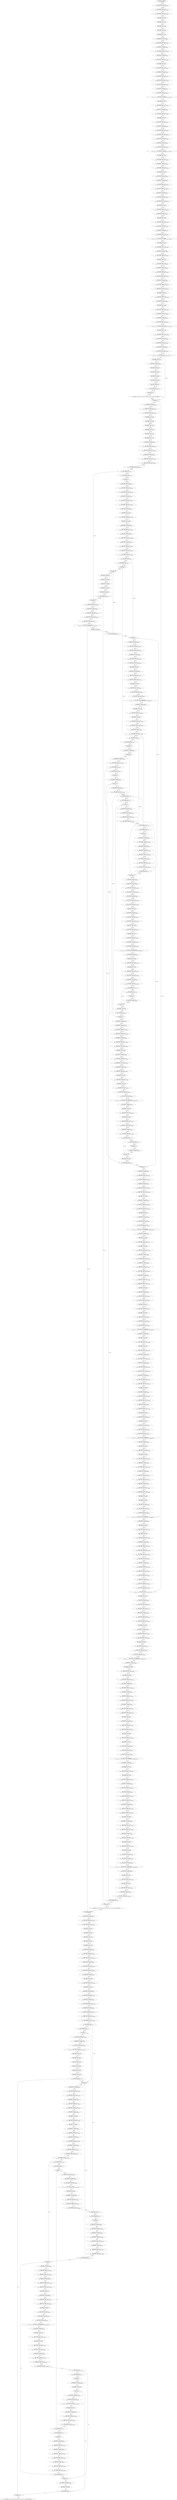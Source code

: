 strict digraph FlowGraph {
    600 [label="ILabel {assem = \"tigermain:\n\", lab = \"tigermain\"}"];
    599 [label="Oper {assem = \"movq $-8, `d0\n\", dst = [\"T104\"], src = [], jump = Nothing}"];
    598 [label="Oper {assem = \"addq `s0, `d0\n\", dst = [\"T104\"], src = [\"rbp\"], jump = Nothing}"];
    597 [label="Oper {assem = \"movq `s0, (`s1)\n\", dst = [], src = [\"rdi\",\"T104\"], jump = Nothing}"];
    596 [label="Move {assem = \"movq `s0, `d0\n\", dst = [\"T90\"], src = [\"rbx\"]}"];
    595 [label="Move {assem = \"movq `s0, `d0\n\", dst = [\"T91\"], src = [\"r12\"]}"];
    594 [label="Move {assem = \"movq `s0, `d0\n\", dst = [\"T92\"], src = [\"r13\"]}"];
    593 [label="Move {assem = \"movq `s0, `d0\n\", dst = [\"T93\"], src = [\"r14\"]}"];
    592 [label="Move {assem = \"movq `s0, `d0\n\", dst = [\"T94\"], src = [\"r15\"]}"];
    591 [label="Oper {assem = \"movq $-16, `d0\n\", dst = [\"T105\"], src = [], jump = Nothing}"];
    590 [label="Oper {assem = \"addq `s0, `d0\n\", dst = [\"T105\"], src = [\"rbp\"], jump = Nothing}"];
    589 [label="Oper {assem = \"movq $8, `d0\n\", dst = [\"T106\"], src = [], jump = Nothing}"];
    588 [label="Oper {assem = \"movq `s0, (`s1)\n\", dst = [], src = [\"T106\",\"T105\"], jump = Nothing}"];
    587 [label="Oper {assem = \"movq $-24, `d0\n\", dst = [\"T107\"], src = [], jump = Nothing}"];
    586 [label="Oper {assem = \"addq `s0, `d0\n\", dst = [\"T107\"], src = [\"rbp\"], jump = Nothing}"];
    585 [label="Move {assem = \"movq `s0, `d0\n\", dst = [\"T96\"], src = [\"T107\"]}"];
    584 [label="Oper {assem = \"xorq `s0, `d0\n\", dst = [\"rax\"], src = [\"rax\"], jump = Nothing}"];
    583 [label="Oper {assem = \"movq $-16, `d0\n\", dst = [\"T108\"], src = [], jump = Nothing}"];
    582 [label="Oper {assem = \"addq `s0, `d0\n\", dst = [\"T108\"], src = [\"rbp\"], jump = Nothing}"];
    581 [label="Oper {assem = \"movq (`s0), `d0\n\", dst = [\"T109\"], src = [\"T108\"], jump = Nothing}"];
    580 [label="Oper {assem = \"movq `s0, `d0\n\", dst = [\"rdi\"], src = [\"T109\"], jump = Nothing}"];
    579 [label="Oper {assem = \"movq $0, `d0\n\", dst = [\"T110\"], src = [], jump = Nothing}"];
    578 [label="Oper {assem = \"movq `s0, `d0\n\", dst = [\"rsi\"], src = [\"T110\"], jump = Nothing}"];
    577 [label="Oper {assem = \"call _initArray\n\", dst = [\"rax\",\"r10\",\"r11\"], src = [\"rdi\",\"rsi\"], jump = Just [\"_initArray\"]}"];
    576 [label="Move {assem = \"movq `s0, `d0\n\", dst = [\"T95\"], src = [\"rax\"]}"];
    575 [label="Oper {assem = \"movq `s0, (`s1)\n\", dst = [], src = [\"T95\",\"T96\"], jump = Nothing}"];
    574 [label="Oper {assem = \"movq $-32, `d0\n\", dst = [\"T111\"], src = [], jump = Nothing}"];
    573 [label="Oper {assem = \"addq `s0, `d0\n\", dst = [\"T111\"], src = [\"rbp\"], jump = Nothing}"];
    572 [label="Move {assem = \"movq `s0, `d0\n\", dst = [\"T98\"], src = [\"T111\"]}"];
    571 [label="Oper {assem = \"xorq `s0, `d0\n\", dst = [\"rax\"], src = [\"rax\"], jump = Nothing}"];
    570 [label="Oper {assem = \"movq $-16, `d0\n\", dst = [\"T112\"], src = [], jump = Nothing}"];
    569 [label="Oper {assem = \"addq `s0, `d0\n\", dst = [\"T112\"], src = [\"rbp\"], jump = Nothing}"];
    568 [label="Oper {assem = \"movq (`s0), `d0\n\", dst = [\"T113\"], src = [\"T112\"], jump = Nothing}"];
    567 [label="Oper {assem = \"movq `s0, `d0\n\", dst = [\"rdi\"], src = [\"T113\"], jump = Nothing}"];
    566 [label="Oper {assem = \"movq $0, `d0\n\", dst = [\"T114\"], src = [], jump = Nothing}"];
    565 [label="Oper {assem = \"movq `s0, `d0\n\", dst = [\"rsi\"], src = [\"T114\"], jump = Nothing}"];
    564 [label="Oper {assem = \"call _initArray\n\", dst = [\"rax\",\"r10\",\"r11\"], src = [\"rdi\",\"rsi\"], jump = Just [\"_initArray\"]}"];
    563 [label="Move {assem = \"movq `s0, `d0\n\", dst = [\"T97\"], src = [\"rax\"]}"];
    562 [label="Oper {assem = \"movq `s0, (`s1)\n\", dst = [], src = [\"T97\",\"T98\"], jump = Nothing}"];
    561 [label="Oper {assem = \"movq $-40, `d0\n\", dst = [\"T115\"], src = [], jump = Nothing}"];
    560 [label="Oper {assem = \"addq `s0, `d0\n\", dst = [\"T115\"], src = [\"rbp\"], jump = Nothing}"];
    559 [label="Move {assem = \"movq `s0, `d0\n\", dst = [\"T100\"], src = [\"T115\"]}"];
    558 [label="Oper {assem = \"xorq `s0, `d0\n\", dst = [\"rax\"], src = [\"rax\"], jump = Nothing}"];
    557 [label="Oper {assem = \"movq $-16, `d0\n\", dst = [\"T116\"], src = [], jump = Nothing}"];
    556 [label="Oper {assem = \"addq `s0, `d0\n\", dst = [\"T116\"], src = [\"rbp\"], jump = Nothing}"];
    555 [label="Oper {assem = \"movq (`s0), `d0\n\", dst = [\"T117\"], src = [\"T116\"], jump = Nothing}"];
    554 [label="Oper {assem = \"movq $-16, `d0\n\", dst = [\"T118\"], src = [], jump = Nothing}"];
    553 [label="Oper {assem = \"addq `s0, `d0\n\", dst = [\"T118\"], src = [\"rbp\"], jump = Nothing}"];
    552 [label="Oper {assem = \"movq (`s0), `d0\n\", dst = [\"T119\"], src = [\"T118\"], jump = Nothing}"];
    551 [label="Move {assem = \"movq `s0, `d0\n\", dst = [\"T120\"], src = [\"T117\"]}"];
    550 [label="Oper {assem = \"addq `s0, `d0\n\", dst = [\"T120\"], src = [\"T119\"], jump = Nothing}"];
    549 [label="Oper {assem = \"movq $1, `d0\n\", dst = [\"T121\"], src = [], jump = Nothing}"];
    548 [label="Move {assem = \"movq `s0, `d0\n\", dst = [\"T122\"], src = [\"T120\"]}"];
    547 [label="Oper {assem = \"subq `s0, `d0\n\", dst = [\"T122\"], src = [\"T121\"], jump = Nothing}"];
    546 [label="Oper {assem = \"movq `s0, `d0\n\", dst = [\"rdi\"], src = [\"T122\"], jump = Nothing}"];
    545 [label="Oper {assem = \"movq $0, `d0\n\", dst = [\"T123\"], src = [], jump = Nothing}"];
    544 [label="Oper {assem = \"movq `s0, `d0\n\", dst = [\"rsi\"], src = [\"T123\"], jump = Nothing}"];
    543 [label="Oper {assem = \"call _initArray\n\", dst = [\"rax\",\"r10\",\"r11\"], src = [\"rdi\",\"rsi\"], jump = Just [\"_initArray\"]}"];
    542 [label="Move {assem = \"movq `s0, `d0\n\", dst = [\"T99\"], src = [\"rax\"]}"];
    541 [label="Oper {assem = \"movq `s0, (`s1)\n\", dst = [], src = [\"T99\",\"T100\"], jump = Nothing}"];
    540 [label="Oper {assem = \"movq $-48, `d0\n\", dst = [\"T124\"], src = [], jump = Nothing}"];
    539 [label="Oper {assem = \"addq `s0, `d0\n\", dst = [\"T124\"], src = [\"rbp\"], jump = Nothing}"];
    538 [label="Move {assem = \"movq `s0, `d0\n\", dst = [\"T102\"], src = [\"T124\"]}"];
    537 [label="Oper {assem = \"xorq `s0, `d0\n\", dst = [\"rax\"], src = [\"rax\"], jump = Nothing}"];
    536 [label="Oper {assem = \"movq $-16, `d0\n\", dst = [\"T125\"], src = [], jump = Nothing}"];
    535 [label="Oper {assem = \"addq `s0, `d0\n\", dst = [\"T125\"], src = [\"rbp\"], jump = Nothing}"];
    534 [label="Oper {assem = \"movq (`s0), `d0\n\", dst = [\"T126\"], src = [\"T125\"], jump = Nothing}"];
    533 [label="Oper {assem = \"movq $-16, `d0\n\", dst = [\"T127\"], src = [], jump = Nothing}"];
    532 [label="Oper {assem = \"addq `s0, `d0\n\", dst = [\"T127\"], src = [\"rbp\"], jump = Nothing}"];
    531 [label="Oper {assem = \"movq (`s0), `d0\n\", dst = [\"T128\"], src = [\"T127\"], jump = Nothing}"];
    530 [label="Move {assem = \"movq `s0, `d0\n\", dst = [\"T129\"], src = [\"T126\"]}"];
    529 [label="Oper {assem = \"addq `s0, `d0\n\", dst = [\"T129\"], src = [\"T128\"], jump = Nothing}"];
    528 [label="Oper {assem = \"movq $1, `d0\n\", dst = [\"T130\"], src = [], jump = Nothing}"];
    527 [label="Move {assem = \"movq `s0, `d0\n\", dst = [\"T131\"], src = [\"T129\"]}"];
    526 [label="Oper {assem = \"subq `s0, `d0\n\", dst = [\"T131\"], src = [\"T130\"], jump = Nothing}"];
    525 [label="Oper {assem = \"movq `s0, `d0\n\", dst = [\"rdi\"], src = [\"T131\"], jump = Nothing}"];
    524 [label="Oper {assem = \"movq $0, `d0\n\", dst = [\"T132\"], src = [], jump = Nothing}"];
    523 [label="Oper {assem = \"movq `s0, `d0\n\", dst = [\"rsi\"], src = [\"T132\"], jump = Nothing}"];
    522 [label="Oper {assem = \"call _initArray\n\", dst = [\"rax\",\"r10\",\"r11\"], src = [\"rdi\",\"rsi\"], jump = Just [\"_initArray\"]}"];
    521 [label="Move {assem = \"movq `s0, `d0\n\", dst = [\"T101\"], src = [\"rax\"]}"];
    520 [label="Oper {assem = \"movq `s0, (`s1)\n\", dst = [], src = [\"T101\",\"T102\"], jump = Nothing}"];
    519 [label="Oper {assem = \"xorq `s0, `d0\n\", dst = [\"rax\"], src = [\"rax\"], jump = Nothing}"];
    518 [label="Oper {assem = \"movq `s0, `d0\n\", dst = [\"rdi\"], src = [\"rbp\"], jump = Nothing}"];
    517 [label="Oper {assem = \"movq $0, `d0\n\", dst = [\"T133\"], src = [], jump = Nothing}"];
    516 [label="Oper {assem = \"movq `s0, `d0\n\", dst = [\"rsi\"], src = [\"T133\"], jump = Nothing}"];
    515 [label="Oper {assem = \"call try\n\", dst = [\"rax\",\"r10\",\"r11\"], src = [\"rdi\",\"rsi\"], jump = Just [\"try\"]}"];
    514 [label="Move {assem = \"movq `s0, `d0\n\", dst = [\"T89\"], src = [\"rax\"]}"];
    513 [label="Oper {assem = \"movq $0, `d0\n\", dst = [\"rax\"], src = [], jump = Nothing}"];
    512 [label="Move {assem = \"movq `s0, `d0\n\", dst = [\"rbx\"], src = [\"T90\"]}"];
    511 [label="Move {assem = \"movq `s0, `d0\n\", dst = [\"r12\"], src = [\"T91\"]}"];
    510 [label="Move {assem = \"movq `s0, `d0\n\", dst = [\"r13\"], src = [\"T92\"]}"];
    509 [label="Move {assem = \"movq `s0, `d0\n\", dst = [\"r14\"], src = [\"T93\"]}"];
    508 [label="Move {assem = \"movq `s0, `d0\n\", dst = [\"r15\"], src = [\"T94\"]}"];
    507 [label="Oper {assem = \"jmp `j0\n\", dst = [], src = [], jump = Just [\"L103\"]}"];
    506 [label="ILabel {assem = \"L103:\n\", lab = \"L103\"}"];
    505 [label="Oper {assem = \"\", dst = [], src = [\"rbp\",\"rsp\",\"rbx\",\"r12\",\"r13\",\"r14\",\"r15\"], jump = Nothing}"];
    504 [label="ILabel {assem = \"try:\n\", lab = \"try\"}"];
    503 [label="Oper {assem = \"movq $-8, `d0\n\", dst = [\"T135\"], src = [], jump = Nothing}"];
    502 [label="Oper {assem = \"addq `s0, `d0\n\", dst = [\"T135\"], src = [\"rbp\"], jump = Nothing}"];
    501 [label="Oper {assem = \"movq `s0, (`s1)\n\", dst = [], src = [\"rdi\",\"T135\"], jump = Nothing}"];
    500 [label="Move {assem = \"movq `s0, `d0\n\", dst = [\"T36\"], src = [\"rsi\"]}"];
    499 [label="Move {assem = \"movq `s0, `d0\n\", dst = [\"T84\"], src = [\"rbx\"]}"];
    498 [label="Move {assem = \"movq `s0, `d0\n\", dst = [\"T85\"], src = [\"r12\"]}"];
    497 [label="Move {assem = \"movq `s0, `d0\n\", dst = [\"T86\"], src = [\"r13\"]}"];
    496 [label="Move {assem = \"movq `s0, `d0\n\", dst = [\"T87\"], src = [\"r14\"]}"];
    495 [label="Move {assem = \"movq `s0, `d0\n\", dst = [\"T88\"], src = [\"r15\"]}"];
    494 [label="Oper {assem = \"movq $-8, `d0\n\", dst = [\"T136\"], src = [], jump = Nothing}"];
    493 [label="Oper {assem = \"addq `s0, `d0\n\", dst = [\"T136\"], src = [\"rbp\"], jump = Nothing}"];
    492 [label="Oper {assem = \"movq (`s0), `d0\n\", dst = [\"T137\"], src = [\"T136\"], jump = Nothing}"];
    491 [label="Oper {assem = \"movq $-16, `d0\n\", dst = [\"T138\"], src = [], jump = Nothing}"];
    490 [label="Oper {assem = \"addq `s0, `d0\n\", dst = [\"T138\"], src = [\"T137\"], jump = Nothing}"];
    489 [label="Oper {assem = \"movq (`s0), `d0\n\", dst = [\"T139\"], src = [\"T138\"], jump = Nothing}"];
    488 [label="Oper {assem = \"cmp `s0, `s1\n\", dst = [], src = [\"T36\",\"T139\"], jump = Nothing}"];
    487 [label="Oper {assem = \"je `j0\n\", dst = [], src = [], jump = Just [\"L81\"]}"];
    486 [label="Oper {assem = \"jmp `j0\n\", dst = [], src = [], jump = Just [\"L82\"]}"];
    485 [label="ILabel {assem = \"L82:\n\", lab = \"L82\"}"];
    484 [label="Oper {assem = \"movq $-8, `d0\n\", dst = [\"T140\"], src = [], jump = Nothing}"];
    483 [label="Oper {assem = \"addq `s0, `d0\n\", dst = [\"T140\"], src = [\"rbp\"], jump = Nothing}"];
    482 [label="Oper {assem = \"movq (`s0), `d0\n\", dst = [\"T141\"], src = [\"T140\"], jump = Nothing}"];
    481 [label="Oper {assem = \"movq $-16, `d0\n\", dst = [\"T142\"], src = [], jump = Nothing}"];
    480 [label="Oper {assem = \"addq `s0, `d0\n\", dst = [\"T142\"], src = [\"T141\"], jump = Nothing}"];
    479 [label="Oper {assem = \"movq (`s0), `d0\n\", dst = [\"T143\"], src = [\"T142\"], jump = Nothing}"];
    478 [label="Oper {assem = \"movq $1, `d0\n\", dst = [\"T144\"], src = [], jump = Nothing}"];
    477 [label="Move {assem = \"movq `s0, `d0\n\", dst = [\"T145\"], src = [\"T143\"]}"];
    476 [label="Oper {assem = \"subq `s0, `d0\n\", dst = [\"T145\"], src = [\"T144\"], jump = Nothing}"];
    475 [label="Move {assem = \"movq `s0, `d0\n\", dst = [\"T76\"], src = [\"T145\"]}"];
    474 [label="Oper {assem = \"movq $-16, `d0\n\", dst = [\"T146\"], src = [], jump = Nothing}"];
    473 [label="Oper {assem = \"addq `s0, `d0\n\", dst = [\"T146\"], src = [\"rbp\"], jump = Nothing}"];
    472 [label="Oper {assem = \"movq $0, `d0\n\", dst = [\"T147\"], src = [], jump = Nothing}"];
    471 [label="Oper {assem = \"movq `s0, (`s1)\n\", dst = [], src = [\"T147\",\"T146\"], jump = Nothing}"];
    470 [label="Oper {assem = \"movq $-16, `d0\n\", dst = [\"T148\"], src = [], jump = Nothing}"];
    469 [label="Oper {assem = \"addq `s0, `d0\n\", dst = [\"T148\"], src = [\"rbp\"], jump = Nothing}"];
    468 [label="Oper {assem = \"movq (`s0), `d0\n\", dst = [\"T149\"], src = [\"T148\"], jump = Nothing}"];
    467 [label="Oper {assem = \"cmp `s0, `s1\n\", dst = [], src = [\"T149\",\"T76\"], jump = Nothing}"];
    466 [label="Oper {assem = \"jle `j0\n\", dst = [], src = [], jump = Just [\"L79\"]}"];
    465 [label="Oper {assem = \"jmp `j0\n\", dst = [], src = [], jump = Just [\"L38\"]}"];
    464 [label="ILabel {assem = \"L38:\n\", lab = \"L38\"}"];
    463 [label="ILabel {assem = \"L83:\n\", lab = \"L83\"}"];
    462 [label="Move {assem = \"movq `s0, `d0\n\", dst = [\"rbx\"], src = [\"T84\"]}"];
    461 [label="Move {assem = \"movq `s0, `d0\n\", dst = [\"r12\"], src = [\"T85\"]}"];
    460 [label="Move {assem = \"movq `s0, `d0\n\", dst = [\"r13\"], src = [\"T86\"]}"];
    459 [label="Move {assem = \"movq `s0, `d0\n\", dst = [\"r14\"], src = [\"T87\"]}"];
    458 [label="Move {assem = \"movq `s0, `d0\n\", dst = [\"r15\"], src = [\"T88\"]}"];
    457 [label="Oper {assem = \"jmp `j0\n\", dst = [], src = [], jump = Just [\"L134\"]}"];
    456 [label="ILabel {assem = \"L81:\n\", lab = \"L81\"}"];
    455 [label="Oper {assem = \"xorq `s0, `d0\n\", dst = [\"rax\"], src = [\"rax\"], jump = Nothing}"];
    454 [label="Oper {assem = \"movq $-8, `d0\n\", dst = [\"T150\"], src = [], jump = Nothing}"];
    453 [label="Oper {assem = \"addq `s0, `d0\n\", dst = [\"T150\"], src = [\"rbp\"], jump = Nothing}"];
    452 [label="Oper {assem = \"movq (`s0), `d0\n\", dst = [\"T151\"], src = [\"T150\"], jump = Nothing}"];
    451 [label="Oper {assem = \"movq `s0, `d0\n\", dst = [\"rdi\"], src = [\"T151\"], jump = Nothing}"];
    450 [label="Oper {assem = \"call printboard\n\", dst = [\"rax\",\"r10\",\"r11\"], src = [\"rdi\"], jump = Just [\"printboard\"]}"];
    449 [label="Move {assem = \"movq `s0, `d0\n\", dst = [\"T37\"], src = [\"rax\"]}"];
    448 [label="Oper {assem = \"jmp `j0\n\", dst = [], src = [], jump = Just [\"L83\"]}"];
    447 [label="ILabel {assem = \"L79:\n\", lab = \"L79\"}"];
    446 [label="Oper {assem = \"movq $-8, `d0\n\", dst = [\"T152\"], src = [], jump = Nothing}"];
    445 [label="Oper {assem = \"addq `s0, `d0\n\", dst = [\"T152\"], src = [\"rbp\"], jump = Nothing}"];
    444 [label="Oper {assem = \"movq (`s0), `d0\n\", dst = [\"T153\"], src = [\"T152\"], jump = Nothing}"];
    443 [label="Oper {assem = \"movq $-24, `d0\n\", dst = [\"T154\"], src = [], jump = Nothing}"];
    442 [label="Oper {assem = \"addq `s0, `d0\n\", dst = [\"T154\"], src = [\"T153\"], jump = Nothing}"];
    441 [label="Oper {assem = \"movq (`s0), `d0\n\", dst = [\"T155\"], src = [\"T154\"], jump = Nothing}"];
    440 [label="Move {assem = \"movq `s0, `d0\n\", dst = [\"T39\"], src = [\"T155\"]}"];
    439 [label="Oper {assem = \"movq $-16, `d0\n\", dst = [\"T156\"], src = [], jump = Nothing}"];
    438 [label="Oper {assem = \"addq `s0, `d0\n\", dst = [\"T156\"], src = [\"rbp\"], jump = Nothing}"];
    437 [label="Oper {assem = \"movq (`s0), `d0\n\", dst = [\"T157\"], src = [\"T156\"], jump = Nothing}"];
    436 [label="Move {assem = \"movq `s0, `d0\n\", dst = [\"T40\"], src = [\"T157\"]}"];
    435 [label="Oper {assem = \"xorq `s0, `d0\n\", dst = [\"rax\"], src = [\"rax\"], jump = Nothing}"];
    434 [label="Oper {assem = \"movq `s0, `d0\n\", dst = [\"rdi\"], src = [\"T39\"], jump = Nothing}"];
    433 [label="Oper {assem = \"movq `s0, `d0\n\", dst = [\"rsi\"], src = [\"T40\"], jump = Nothing}"];
    432 [label="Oper {assem = \"call _checkIndexArray\n\", dst = [\"rax\",\"r10\",\"r11\"], src = [\"rdi\",\"rsi\"], jump = Just [\"_checkIndexArray\"]}"];
    431 [label="Oper {assem = \"movq $8, `d0\n\", dst = [\"T158\"], src = [], jump = Nothing}"];
    430 [label="Move {assem = \"movq `s0, `d0\n\", dst = [\"T159\"], src = [\"T40\"]}"];
    429 [label="Oper {assem = \"imul `s0, `d0\n\", dst = [\"T159\"], src = [\"T158\"], jump = Nothing}"];
    428 [label="Move {assem = \"movq `s0, `d0\n\", dst = [\"T160\"], src = [\"T39\"]}"];
    427 [label="Oper {assem = \"addq `s0, `d0\n\", dst = [\"T160\"], src = [\"T159\"], jump = Nothing}"];
    426 [label="Oper {assem = \"movq (`s0), `d0\n\", dst = [\"T161\"], src = [\"T160\"], jump = Nothing}"];
    425 [label="Oper {assem = \"movq $0, `d0\n\", dst = [\"T162\"], src = [], jump = Nothing}"];
    424 [label="Oper {assem = \"cmp `s0, `s1\n\", dst = [], src = [\"T161\",\"T162\"], jump = Nothing}"];
    423 [label="Oper {assem = \"je `j0\n\", dst = [], src = [], jump = Just [\"L46\"]}"];
    422 [label="Oper {assem = \"jmp `j0\n\", dst = [], src = [], jump = Just [\"L47\"]}"];
    421 [label="ILabel {assem = \"L47:\n\", lab = \"L47\"}"];
    420 [label="Oper {assem = \"movq $0, `d0\n\", dst = [\"T49\"], src = [], jump = Nothing}"];
    419 [label="ILabel {assem = \"L48:\n\", lab = \"L48\"}"];
    418 [label="Oper {assem = \"movq $0, `d0\n\", dst = [\"T163\"], src = [], jump = Nothing}"];
    417 [label="Oper {assem = \"cmp `s0, `s1\n\", dst = [], src = [\"T49\",\"T163\"], jump = Nothing}"];
    416 [label="Oper {assem = \"jne `j0\n\", dst = [], src = [], jump = Just [\"L55\"]}"];
    415 [label="Oper {assem = \"jmp `j0\n\", dst = [], src = [], jump = Just [\"L56\"]}"];
    414 [label="ILabel {assem = \"L56:\n\", lab = \"L56\"}"];
    413 [label="Oper {assem = \"movq $0, `d0\n\", dst = [\"T58\"], src = [], jump = Nothing}"];
    412 [label="ILabel {assem = \"L57:\n\", lab = \"L57\"}"];
    411 [label="Oper {assem = \"movq $0, `d0\n\", dst = [\"T164\"], src = [], jump = Nothing}"];
    410 [label="Oper {assem = \"cmp `s0, `s1\n\", dst = [], src = [\"T58\",\"T164\"], jump = Nothing}"];
    409 [label="Oper {assem = \"jne `j0\n\", dst = [], src = [], jump = Just [\"L74\"]}"];
    408 [label="Oper {assem = \"jmp `j0\n\", dst = [], src = [], jump = Just [\"L75\"]}"];
    407 [label="ILabel {assem = \"L75:\n\", lab = \"L75\"}"];
    406 [label="Oper {assem = \"movq $-16, `d0\n\", dst = [\"T165\"], src = [], jump = Nothing}"];
    405 [label="Oper {assem = \"addq `s0, `d0\n\", dst = [\"T165\"], src = [\"rbp\"], jump = Nothing}"];
    404 [label="Oper {assem = \"movq (`s0), `d0\n\", dst = [\"T166\"], src = [\"T165\"], jump = Nothing}"];
    403 [label="Oper {assem = \"cmp `s0, `s1\n\", dst = [], src = [\"T166\",\"T76\"], jump = Nothing}"];
    402 [label="Oper {assem = \"je `j0\n\", dst = [], src = [], jump = Just [\"L38\"]}"];
    401 [label="Oper {assem = \"jmp `j0\n\", dst = [], src = [], jump = Just [\"L80\"]}"];
    400 [label="ILabel {assem = \"L80:\n\", lab = \"L80\"}"];
    399 [label="Oper {assem = \"movq $-16, `d0\n\", dst = [\"T167\"], src = [], jump = Nothing}"];
    398 [label="Oper {assem = \"addq `s0, `d0\n\", dst = [\"T167\"], src = [\"rbp\"], jump = Nothing}"];
    397 [label="Oper {assem = \"movq $-16, `d0\n\", dst = [\"T168\"], src = [], jump = Nothing}"];
    396 [label="Oper {assem = \"addq `s0, `d0\n\", dst = [\"T168\"], src = [\"rbp\"], jump = Nothing}"];
    395 [label="Oper {assem = \"movq (`s0), `d0\n\", dst = [\"T169\"], src = [\"T168\"], jump = Nothing}"];
    394 [label="Oper {assem = \"movq $1, `d0\n\", dst = [\"T170\"], src = [], jump = Nothing}"];
    393 [label="Oper {assem = \"addq `s0, `d0\n\", dst = [\"T170\"], src = [\"T169\"], jump = Nothing}"];
    392 [label="Oper {assem = \"movq `s0, (`s1)\n\", dst = [], src = [\"T170\",\"T167\"], jump = Nothing}"];
    391 [label="Oper {assem = \"jmp `j0\n\", dst = [], src = [], jump = Just [\"L79\"]}"];
    390 [label="ILabel {assem = \"L46:\n\", lab = \"L46\"}"];
    389 [label="Oper {assem = \"movq $1, `d0\n\", dst = [\"T43\"], src = [], jump = Nothing}"];
    388 [label="Oper {assem = \"movq $-8, `d0\n\", dst = [\"T171\"], src = [], jump = Nothing}"];
    387 [label="Oper {assem = \"addq `s0, `d0\n\", dst = [\"T171\"], src = [\"rbp\"], jump = Nothing}"];
    386 [label="Oper {assem = \"movq (`s0), `d0\n\", dst = [\"T172\"], src = [\"T171\"], jump = Nothing}"];
    385 [label="Oper {assem = \"movq $-40, `d0\n\", dst = [\"T173\"], src = [], jump = Nothing}"];
    384 [label="Oper {assem = \"addq `s0, `d0\n\", dst = [\"T173\"], src = [\"T172\"], jump = Nothing}"];
    383 [label="Oper {assem = \"movq (`s0), `d0\n\", dst = [\"T174\"], src = [\"T173\"], jump = Nothing}"];
    382 [label="Move {assem = \"movq `s0, `d0\n\", dst = [\"T41\"], src = [\"T174\"]}"];
    381 [label="Oper {assem = \"movq $-16, `d0\n\", dst = [\"T175\"], src = [], jump = Nothing}"];
    380 [label="Oper {assem = \"addq `s0, `d0\n\", dst = [\"T175\"], src = [\"rbp\"], jump = Nothing}"];
    379 [label="Oper {assem = \"movq (`s0), `d0\n\", dst = [\"T176\"], src = [\"T175\"], jump = Nothing}"];
    378 [label="Move {assem = \"movq `s0, `d0\n\", dst = [\"T177\"], src = [\"T176\"]}"];
    377 [label="Oper {assem = \"addq `s0, `d0\n\", dst = [\"T177\"], src = [\"T36\"], jump = Nothing}"];
    376 [label="Move {assem = \"movq `s0, `d0\n\", dst = [\"T42\"], src = [\"T177\"]}"];
    375 [label="Oper {assem = \"xorq `s0, `d0\n\", dst = [\"rax\"], src = [\"rax\"], jump = Nothing}"];
    374 [label="Oper {assem = \"movq `s0, `d0\n\", dst = [\"rdi\"], src = [\"T41\"], jump = Nothing}"];
    373 [label="Oper {assem = \"movq `s0, `d0\n\", dst = [\"rsi\"], src = [\"T42\"], jump = Nothing}"];
    372 [label="Oper {assem = \"call _checkIndexArray\n\", dst = [\"rax\",\"r10\",\"r11\"], src = [\"rdi\",\"rsi\"], jump = Just [\"_checkIndexArray\"]}"];
    371 [label="Oper {assem = \"movq $8, `d0\n\", dst = [\"T178\"], src = [], jump = Nothing}"];
    370 [label="Move {assem = \"movq `s0, `d0\n\", dst = [\"T179\"], src = [\"T42\"]}"];
    369 [label="Oper {assem = \"imul `s0, `d0\n\", dst = [\"T179\"], src = [\"T178\"], jump = Nothing}"];
    368 [label="Move {assem = \"movq `s0, `d0\n\", dst = [\"T180\"], src = [\"T41\"]}"];
    367 [label="Oper {assem = \"addq `s0, `d0\n\", dst = [\"T180\"], src = [\"T179\"], jump = Nothing}"];
    366 [label="Oper {assem = \"movq (`s0), `d0\n\", dst = [\"T181\"], src = [\"T180\"], jump = Nothing}"];
    365 [label="Oper {assem = \"movq $0, `d0\n\", dst = [\"T182\"], src = [], jump = Nothing}"];
    364 [label="Oper {assem = \"cmp `s0, `s1\n\", dst = [], src = [\"T181\",\"T182\"], jump = Nothing}"];
    363 [label="Oper {assem = \"je `j0\n\", dst = [], src = [], jump = Just [\"L44\"]}"];
    362 [label="Oper {assem = \"jmp `j0\n\", dst = [], src = [], jump = Just [\"L45\"]}"];
    361 [label="ILabel {assem = \"L45:\n\", lab = \"L45\"}"];
    360 [label="Oper {assem = \"movq $0, `d0\n\", dst = [\"T43\"], src = [], jump = Nothing}"];
    359 [label="ILabel {assem = \"L44:\n\", lab = \"L44\"}"];
    358 [label="Move {assem = \"movq `s0, `d0\n\", dst = [\"T49\"], src = [\"T43\"]}"];
    357 [label="Oper {assem = \"jmp `j0\n\", dst = [], src = [], jump = Just [\"L48\"]}"];
    356 [label="ILabel {assem = \"L55:\n\", lab = \"L55\"}"];
    355 [label="Oper {assem = \"movq $1, `d0\n\", dst = [\"T52\"], src = [], jump = Nothing}"];
    354 [label="Oper {assem = \"movq $-8, `d0\n\", dst = [\"T183\"], src = [], jump = Nothing}"];
    353 [label="Oper {assem = \"addq `s0, `d0\n\", dst = [\"T183\"], src = [\"rbp\"], jump = Nothing}"];
    352 [label="Oper {assem = \"movq (`s0), `d0\n\", dst = [\"T184\"], src = [\"T183\"], jump = Nothing}"];
    351 [label="Oper {assem = \"movq $-48, `d0\n\", dst = [\"T185\"], src = [], jump = Nothing}"];
    350 [label="Oper {assem = \"addq `s0, `d0\n\", dst = [\"T185\"], src = [\"T184\"], jump = Nothing}"];
    349 [label="Oper {assem = \"movq (`s0), `d0\n\", dst = [\"T186\"], src = [\"T185\"], jump = Nothing}"];
    348 [label="Move {assem = \"movq `s0, `d0\n\", dst = [\"T50\"], src = [\"T186\"]}"];
    347 [label="Oper {assem = \"movq $-16, `d0\n\", dst = [\"T187\"], src = [], jump = Nothing}"];
    346 [label="Oper {assem = \"addq `s0, `d0\n\", dst = [\"T187\"], src = [\"rbp\"], jump = Nothing}"];
    345 [label="Oper {assem = \"movq (`s0), `d0\n\", dst = [\"T188\"], src = [\"T187\"], jump = Nothing}"];
    344 [label="Oper {assem = \"movq $7, `d0\n\", dst = [\"T189\"], src = [], jump = Nothing}"];
    343 [label="Oper {assem = \"addq `s0, `d0\n\", dst = [\"T189\"], src = [\"T188\"], jump = Nothing}"];
    342 [label="Move {assem = \"movq `s0, `d0\n\", dst = [\"T190\"], src = [\"T189\"]}"];
    341 [label="Oper {assem = \"subq `s0, `d0\n\", dst = [\"T190\"], src = [\"T36\"], jump = Nothing}"];
    340 [label="Move {assem = \"movq `s0, `d0\n\", dst = [\"T51\"], src = [\"T190\"]}"];
    339 [label="Oper {assem = \"xorq `s0, `d0\n\", dst = [\"rax\"], src = [\"rax\"], jump = Nothing}"];
    338 [label="Oper {assem = \"movq `s0, `d0\n\", dst = [\"rdi\"], src = [\"T50\"], jump = Nothing}"];
    337 [label="Oper {assem = \"movq `s0, `d0\n\", dst = [\"rsi\"], src = [\"T51\"], jump = Nothing}"];
    336 [label="Oper {assem = \"call _checkIndexArray\n\", dst = [\"rax\",\"r10\",\"r11\"], src = [\"rdi\",\"rsi\"], jump = Just [\"_checkIndexArray\"]}"];
    335 [label="Oper {assem = \"movq $8, `d0\n\", dst = [\"T191\"], src = [], jump = Nothing}"];
    334 [label="Move {assem = \"movq `s0, `d0\n\", dst = [\"T192\"], src = [\"T51\"]}"];
    333 [label="Oper {assem = \"imul `s0, `d0\n\", dst = [\"T192\"], src = [\"T191\"], jump = Nothing}"];
    332 [label="Move {assem = \"movq `s0, `d0\n\", dst = [\"T193\"], src = [\"T50\"]}"];
    331 [label="Oper {assem = \"addq `s0, `d0\n\", dst = [\"T193\"], src = [\"T192\"], jump = Nothing}"];
    330 [label="Oper {assem = \"movq (`s0), `d0\n\", dst = [\"T194\"], src = [\"T193\"], jump = Nothing}"];
    329 [label="Oper {assem = \"movq $0, `d0\n\", dst = [\"T195\"], src = [], jump = Nothing}"];
    328 [label="Oper {assem = \"cmp `s0, `s1\n\", dst = [], src = [\"T194\",\"T195\"], jump = Nothing}"];
    327 [label="Oper {assem = \"je `j0\n\", dst = [], src = [], jump = Just [\"L53\"]}"];
    326 [label="Oper {assem = \"jmp `j0\n\", dst = [], src = [], jump = Just [\"L54\"]}"];
    325 [label="ILabel {assem = \"L54:\n\", lab = \"L54\"}"];
    324 [label="Oper {assem = \"movq $0, `d0\n\", dst = [\"T52\"], src = [], jump = Nothing}"];
    323 [label="ILabel {assem = \"L53:\n\", lab = \"L53\"}"];
    322 [label="Move {assem = \"movq `s0, `d0\n\", dst = [\"T58\"], src = [\"T52\"]}"];
    321 [label="Oper {assem = \"jmp `j0\n\", dst = [], src = [], jump = Just [\"L57\"]}"];
    320 [label="ILabel {assem = \"L74:\n\", lab = \"L74\"}"];
    319 [label="Oper {assem = \"movq $-8, `d0\n\", dst = [\"T196\"], src = [], jump = Nothing}"];
    318 [label="Oper {assem = \"addq `s0, `d0\n\", dst = [\"T196\"], src = [\"rbp\"], jump = Nothing}"];
    317 [label="Oper {assem = \"movq (`s0), `d0\n\", dst = [\"T197\"], src = [\"T196\"], jump = Nothing}"];
    316 [label="Oper {assem = \"movq $-24, `d0\n\", dst = [\"T198\"], src = [], jump = Nothing}"];
    315 [label="Oper {assem = \"addq `s0, `d0\n\", dst = [\"T198\"], src = [\"T197\"], jump = Nothing}"];
    314 [label="Oper {assem = \"movq (`s0), `d0\n\", dst = [\"T199\"], src = [\"T198\"], jump = Nothing}"];
    313 [label="Move {assem = \"movq `s0, `d0\n\", dst = [\"T59\"], src = [\"T199\"]}"];
    312 [label="Oper {assem = \"movq $-16, `d0\n\", dst = [\"T200\"], src = [], jump = Nothing}"];
    311 [label="Oper {assem = \"addq `s0, `d0\n\", dst = [\"T200\"], src = [\"rbp\"], jump = Nothing}"];
    310 [label="Oper {assem = \"movq (`s0), `d0\n\", dst = [\"T201\"], src = [\"T200\"], jump = Nothing}"];
    309 [label="Move {assem = \"movq `s0, `d0\n\", dst = [\"T60\"], src = [\"T201\"]}"];
    308 [label="Oper {assem = \"xorq `s0, `d0\n\", dst = [\"rax\"], src = [\"rax\"], jump = Nothing}"];
    307 [label="Oper {assem = \"movq `s0, `d0\n\", dst = [\"rdi\"], src = [\"T59\"], jump = Nothing}"];
    306 [label="Oper {assem = \"movq `s0, `d0\n\", dst = [\"rsi\"], src = [\"T60\"], jump = Nothing}"];
    305 [label="Oper {assem = \"call _checkIndexArray\n\", dst = [\"rax\",\"r10\",\"r11\"], src = [\"rdi\",\"rsi\"], jump = Just [\"_checkIndexArray\"]}"];
    304 [label="Oper {assem = \"movq $8, `d0\n\", dst = [\"T202\"], src = [], jump = Nothing}"];
    303 [label="Move {assem = \"movq `s0, `d0\n\", dst = [\"T203\"], src = [\"T60\"]}"];
    302 [label="Oper {assem = \"imul `s0, `d0\n\", dst = [\"T203\"], src = [\"T202\"], jump = Nothing}"];
    301 [label="Move {assem = \"movq `s0, `d0\n\", dst = [\"T204\"], src = [\"T59\"]}"];
    300 [label="Oper {assem = \"addq `s0, `d0\n\", dst = [\"T204\"], src = [\"T203\"], jump = Nothing}"];
    299 [label="Oper {assem = \"movq $1, `d0\n\", dst = [\"T205\"], src = [], jump = Nothing}"];
    298 [label="Oper {assem = \"movq `s0, (`s1)\n\", dst = [], src = [\"T205\",\"T204\"], jump = Nothing}"];
    297 [label="Oper {assem = \"movq $-8, `d0\n\", dst = [\"T206\"], src = [], jump = Nothing}"];
    296 [label="Oper {assem = \"addq `s0, `d0\n\", dst = [\"T206\"], src = [\"rbp\"], jump = Nothing}"];
    295 [label="Oper {assem = \"movq (`s0), `d0\n\", dst = [\"T207\"], src = [\"T206\"], jump = Nothing}"];
    294 [label="Oper {assem = \"movq $-40, `d0\n\", dst = [\"T208\"], src = [], jump = Nothing}"];
    293 [label="Oper {assem = \"addq `s0, `d0\n\", dst = [\"T208\"], src = [\"T207\"], jump = Nothing}"];
    292 [label="Oper {assem = \"movq (`s0), `d0\n\", dst = [\"T209\"], src = [\"T208\"], jump = Nothing}"];
    291 [label="Move {assem = \"movq `s0, `d0\n\", dst = [\"T61\"], src = [\"T209\"]}"];
    290 [label="Oper {assem = \"movq $-16, `d0\n\", dst = [\"T210\"], src = [], jump = Nothing}"];
    289 [label="Oper {assem = \"addq `s0, `d0\n\", dst = [\"T210\"], src = [\"rbp\"], jump = Nothing}"];
    288 [label="Oper {assem = \"movq (`s0), `d0\n\", dst = [\"T211\"], src = [\"T210\"], jump = Nothing}"];
    287 [label="Move {assem = \"movq `s0, `d0\n\", dst = [\"T212\"], src = [\"T211\"]}"];
    286 [label="Oper {assem = \"addq `s0, `d0\n\", dst = [\"T212\"], src = [\"T36\"], jump = Nothing}"];
    285 [label="Move {assem = \"movq `s0, `d0\n\", dst = [\"T62\"], src = [\"T212\"]}"];
    284 [label="Oper {assem = \"xorq `s0, `d0\n\", dst = [\"rax\"], src = [\"rax\"], jump = Nothing}"];
    283 [label="Oper {assem = \"movq `s0, `d0\n\", dst = [\"rdi\"], src = [\"T61\"], jump = Nothing}"];
    282 [label="Oper {assem = \"movq `s0, `d0\n\", dst = [\"rsi\"], src = [\"T62\"], jump = Nothing}"];
    281 [label="Oper {assem = \"call _checkIndexArray\n\", dst = [\"rax\",\"r10\",\"r11\"], src = [\"rdi\",\"rsi\"], jump = Just [\"_checkIndexArray\"]}"];
    280 [label="Oper {assem = \"movq $8, `d0\n\", dst = [\"T213\"], src = [], jump = Nothing}"];
    279 [label="Move {assem = \"movq `s0, `d0\n\", dst = [\"T214\"], src = [\"T62\"]}"];
    278 [label="Oper {assem = \"imul `s0, `d0\n\", dst = [\"T214\"], src = [\"T213\"], jump = Nothing}"];
    277 [label="Move {assem = \"movq `s0, `d0\n\", dst = [\"T215\"], src = [\"T61\"]}"];
    276 [label="Oper {assem = \"addq `s0, `d0\n\", dst = [\"T215\"], src = [\"T214\"], jump = Nothing}"];
    275 [label="Oper {assem = \"movq $1, `d0\n\", dst = [\"T216\"], src = [], jump = Nothing}"];
    274 [label="Oper {assem = \"movq `s0, (`s1)\n\", dst = [], src = [\"T216\",\"T215\"], jump = Nothing}"];
    273 [label="Oper {assem = \"movq $-8, `d0\n\", dst = [\"T217\"], src = [], jump = Nothing}"];
    272 [label="Oper {assem = \"addq `s0, `d0\n\", dst = [\"T217\"], src = [\"rbp\"], jump = Nothing}"];
    271 [label="Oper {assem = \"movq (`s0), `d0\n\", dst = [\"T218\"], src = [\"T217\"], jump = Nothing}"];
    270 [label="Oper {assem = \"movq $-48, `d0\n\", dst = [\"T219\"], src = [], jump = Nothing}"];
    269 [label="Oper {assem = \"addq `s0, `d0\n\", dst = [\"T219\"], src = [\"T218\"], jump = Nothing}"];
    268 [label="Oper {assem = \"movq (`s0), `d0\n\", dst = [\"T220\"], src = [\"T219\"], jump = Nothing}"];
    267 [label="Move {assem = \"movq `s0, `d0\n\", dst = [\"T63\"], src = [\"T220\"]}"];
    266 [label="Oper {assem = \"movq $-16, `d0\n\", dst = [\"T221\"], src = [], jump = Nothing}"];
    265 [label="Oper {assem = \"addq `s0, `d0\n\", dst = [\"T221\"], src = [\"rbp\"], jump = Nothing}"];
    264 [label="Oper {assem = \"movq (`s0), `d0\n\", dst = [\"T222\"], src = [\"T221\"], jump = Nothing}"];
    263 [label="Oper {assem = \"movq $7, `d0\n\", dst = [\"T223\"], src = [], jump = Nothing}"];
    262 [label="Oper {assem = \"addq `s0, `d0\n\", dst = [\"T223\"], src = [\"T222\"], jump = Nothing}"];
    261 [label="Move {assem = \"movq `s0, `d0\n\", dst = [\"T224\"], src = [\"T223\"]}"];
    260 [label="Oper {assem = \"subq `s0, `d0\n\", dst = [\"T224\"], src = [\"T36\"], jump = Nothing}"];
    259 [label="Move {assem = \"movq `s0, `d0\n\", dst = [\"T64\"], src = [\"T224\"]}"];
    258 [label="Oper {assem = \"xorq `s0, `d0\n\", dst = [\"rax\"], src = [\"rax\"], jump = Nothing}"];
    257 [label="Oper {assem = \"movq `s0, `d0\n\", dst = [\"rdi\"], src = [\"T63\"], jump = Nothing}"];
    256 [label="Oper {assem = \"movq `s0, `d0\n\", dst = [\"rsi\"], src = [\"T64\"], jump = Nothing}"];
    255 [label="Oper {assem = \"call _checkIndexArray\n\", dst = [\"rax\",\"r10\",\"r11\"], src = [\"rdi\",\"rsi\"], jump = Just [\"_checkIndexArray\"]}"];
    254 [label="Oper {assem = \"movq $8, `d0\n\", dst = [\"T225\"], src = [], jump = Nothing}"];
    253 [label="Move {assem = \"movq `s0, `d0\n\", dst = [\"T226\"], src = [\"T64\"]}"];
    252 [label="Oper {assem = \"imul `s0, `d0\n\", dst = [\"T226\"], src = [\"T225\"], jump = Nothing}"];
    251 [label="Move {assem = \"movq `s0, `d0\n\", dst = [\"T227\"], src = [\"T63\"]}"];
    250 [label="Oper {assem = \"addq `s0, `d0\n\", dst = [\"T227\"], src = [\"T226\"], jump = Nothing}"];
    249 [label="Oper {assem = \"movq $1, `d0\n\", dst = [\"T228\"], src = [], jump = Nothing}"];
    248 [label="Oper {assem = \"movq `s0, (`s1)\n\", dst = [], src = [\"T228\",\"T227\"], jump = Nothing}"];
    247 [label="Oper {assem = \"movq $-8, `d0\n\", dst = [\"T229\"], src = [], jump = Nothing}"];
    246 [label="Oper {assem = \"addq `s0, `d0\n\", dst = [\"T229\"], src = [\"rbp\"], jump = Nothing}"];
    245 [label="Oper {assem = \"movq (`s0), `d0\n\", dst = [\"T230\"], src = [\"T229\"], jump = Nothing}"];
    244 [label="Oper {assem = \"movq $-32, `d0\n\", dst = [\"T231\"], src = [], jump = Nothing}"];
    243 [label="Oper {assem = \"addq `s0, `d0\n\", dst = [\"T231\"], src = [\"T230\"], jump = Nothing}"];
    242 [label="Oper {assem = \"movq (`s0), `d0\n\", dst = [\"T232\"], src = [\"T231\"], jump = Nothing}"];
    241 [label="Move {assem = \"movq `s0, `d0\n\", dst = [\"T65\"], src = [\"T232\"]}"];
    240 [label="Move {assem = \"movq `s0, `d0\n\", dst = [\"T66\"], src = [\"T36\"]}"];
    239 [label="Oper {assem = \"xorq `s0, `d0\n\", dst = [\"rax\"], src = [\"rax\"], jump = Nothing}"];
    238 [label="Oper {assem = \"movq `s0, `d0\n\", dst = [\"rdi\"], src = [\"T65\"], jump = Nothing}"];
    237 [label="Oper {assem = \"movq `s0, `d0\n\", dst = [\"rsi\"], src = [\"T66\"], jump = Nothing}"];
    236 [label="Oper {assem = \"call _checkIndexArray\n\", dst = [\"rax\",\"r10\",\"r11\"], src = [\"rdi\",\"rsi\"], jump = Just [\"_checkIndexArray\"]}"];
    235 [label="Oper {assem = \"movq $8, `d0\n\", dst = [\"T233\"], src = [], jump = Nothing}"];
    234 [label="Move {assem = \"movq `s0, `d0\n\", dst = [\"T234\"], src = [\"T66\"]}"];
    233 [label="Oper {assem = \"imul `s0, `d0\n\", dst = [\"T234\"], src = [\"T233\"], jump = Nothing}"];
    232 [label="Move {assem = \"movq `s0, `d0\n\", dst = [\"T235\"], src = [\"T65\"]}"];
    231 [label="Oper {assem = \"addq `s0, `d0\n\", dst = [\"T235\"], src = [\"T234\"], jump = Nothing}"];
    230 [label="Oper {assem = \"movq $-16, `d0\n\", dst = [\"T236\"], src = [], jump = Nothing}"];
    229 [label="Oper {assem = \"addq `s0, `d0\n\", dst = [\"T236\"], src = [\"rbp\"], jump = Nothing}"];
    228 [label="Oper {assem = \"movq (`s0), `d0\n\", dst = [\"T237\"], src = [\"T236\"], jump = Nothing}"];
    227 [label="Oper {assem = \"movq `s0, (`s1)\n\", dst = [], src = [\"T237\",\"T235\"], jump = Nothing}"];
    226 [label="Oper {assem = \"xorq `s0, `d0\n\", dst = [\"rax\"], src = [\"rax\"], jump = Nothing}"];
    225 [label="Oper {assem = \"movq $-8, `d0\n\", dst = [\"T238\"], src = [], jump = Nothing}"];
    224 [label="Oper {assem = \"addq `s0, `d0\n\", dst = [\"T238\"], src = [\"rbp\"], jump = Nothing}"];
    223 [label="Oper {assem = \"movq (`s0), `d0\n\", dst = [\"T239\"], src = [\"T238\"], jump = Nothing}"];
    222 [label="Oper {assem = \"movq `s0, `d0\n\", dst = [\"rdi\"], src = [\"T239\"], jump = Nothing}"];
    221 [label="Oper {assem = \"movq $1, `d0\n\", dst = [\"T240\"], src = [], jump = Nothing}"];
    220 [label="Oper {assem = \"addq `s0, `d0\n\", dst = [\"T240\"], src = [\"T36\"], jump = Nothing}"];
    219 [label="Oper {assem = \"movq `s0, `d0\n\", dst = [\"rsi\"], src = [\"T240\"], jump = Nothing}"];
    218 [label="Oper {assem = \"call try\n\", dst = [\"rax\",\"r10\",\"r11\"], src = [\"rdi\",\"rsi\"], jump = Just [\"try\"]}"];
    217 [label="Move {assem = \"movq `s0, `d0\n\", dst = [\"T67\"], src = [\"rax\"]}"];
    216 [label="Oper {assem = \"movq $-8, `d0\n\", dst = [\"T241\"], src = [], jump = Nothing}"];
    215 [label="Oper {assem = \"addq `s0, `d0\n\", dst = [\"T241\"], src = [\"rbp\"], jump = Nothing}"];
    214 [label="Oper {assem = \"movq (`s0), `d0\n\", dst = [\"T242\"], src = [\"T241\"], jump = Nothing}"];
    213 [label="Oper {assem = \"movq $-24, `d0\n\", dst = [\"T243\"], src = [], jump = Nothing}"];
    212 [label="Oper {assem = \"addq `s0, `d0\n\", dst = [\"T243\"], src = [\"T242\"], jump = Nothing}"];
    211 [label="Oper {assem = \"movq (`s0), `d0\n\", dst = [\"T244\"], src = [\"T243\"], jump = Nothing}"];
    210 [label="Move {assem = \"movq `s0, `d0\n\", dst = [\"T68\"], src = [\"T244\"]}"];
    209 [label="Oper {assem = \"movq $-16, `d0\n\", dst = [\"T245\"], src = [], jump = Nothing}"];
    208 [label="Oper {assem = \"addq `s0, `d0\n\", dst = [\"T245\"], src = [\"rbp\"], jump = Nothing}"];
    207 [label="Oper {assem = \"movq (`s0), `d0\n\", dst = [\"T246\"], src = [\"T245\"], jump = Nothing}"];
    206 [label="Move {assem = \"movq `s0, `d0\n\", dst = [\"T69\"], src = [\"T246\"]}"];
    205 [label="Oper {assem = \"xorq `s0, `d0\n\", dst = [\"rax\"], src = [\"rax\"], jump = Nothing}"];
    204 [label="Oper {assem = \"movq `s0, `d0\n\", dst = [\"rdi\"], src = [\"T68\"], jump = Nothing}"];
    203 [label="Oper {assem = \"movq `s0, `d0\n\", dst = [\"rsi\"], src = [\"T69\"], jump = Nothing}"];
    202 [label="Oper {assem = \"call _checkIndexArray\n\", dst = [\"rax\",\"r10\",\"r11\"], src = [\"rdi\",\"rsi\"], jump = Just [\"_checkIndexArray\"]}"];
    201 [label="Oper {assem = \"movq $8, `d0\n\", dst = [\"T247\"], src = [], jump = Nothing}"];
    200 [label="Move {assem = \"movq `s0, `d0\n\", dst = [\"T248\"], src = [\"T69\"]}"];
    199 [label="Oper {assem = \"imul `s0, `d0\n\", dst = [\"T248\"], src = [\"T247\"], jump = Nothing}"];
    198 [label="Move {assem = \"movq `s0, `d0\n\", dst = [\"T249\"], src = [\"T68\"]}"];
    197 [label="Oper {assem = \"addq `s0, `d0\n\", dst = [\"T249\"], src = [\"T248\"], jump = Nothing}"];
    196 [label="Oper {assem = \"movq $0, `d0\n\", dst = [\"T250\"], src = [], jump = Nothing}"];
    195 [label="Oper {assem = \"movq `s0, (`s1)\n\", dst = [], src = [\"T250\",\"T249\"], jump = Nothing}"];
    194 [label="Oper {assem = \"movq $-8, `d0\n\", dst = [\"T251\"], src = [], jump = Nothing}"];
    193 [label="Oper {assem = \"addq `s0, `d0\n\", dst = [\"T251\"], src = [\"rbp\"], jump = Nothing}"];
    192 [label="Oper {assem = \"movq (`s0), `d0\n\", dst = [\"T252\"], src = [\"T251\"], jump = Nothing}"];
    191 [label="Oper {assem = \"movq $-40, `d0\n\", dst = [\"T253\"], src = [], jump = Nothing}"];
    190 [label="Oper {assem = \"addq `s0, `d0\n\", dst = [\"T253\"], src = [\"T252\"], jump = Nothing}"];
    189 [label="Oper {assem = \"movq (`s0), `d0\n\", dst = [\"T254\"], src = [\"T253\"], jump = Nothing}"];
    188 [label="Move {assem = \"movq `s0, `d0\n\", dst = [\"T70\"], src = [\"T254\"]}"];
    187 [label="Oper {assem = \"movq $-16, `d0\n\", dst = [\"T255\"], src = [], jump = Nothing}"];
    186 [label="Oper {assem = \"addq `s0, `d0\n\", dst = [\"T255\"], src = [\"rbp\"], jump = Nothing}"];
    185 [label="Oper {assem = \"movq (`s0), `d0\n\", dst = [\"T256\"], src = [\"T255\"], jump = Nothing}"];
    184 [label="Move {assem = \"movq `s0, `d0\n\", dst = [\"T257\"], src = [\"T256\"]}"];
    183 [label="Oper {assem = \"addq `s0, `d0\n\", dst = [\"T257\"], src = [\"T36\"], jump = Nothing}"];
    182 [label="Move {assem = \"movq `s0, `d0\n\", dst = [\"T71\"], src = [\"T257\"]}"];
    181 [label="Oper {assem = \"xorq `s0, `d0\n\", dst = [\"rax\"], src = [\"rax\"], jump = Nothing}"];
    180 [label="Oper {assem = \"movq `s0, `d0\n\", dst = [\"rdi\"], src = [\"T70\"], jump = Nothing}"];
    179 [label="Oper {assem = \"movq `s0, `d0\n\", dst = [\"rsi\"], src = [\"T71\"], jump = Nothing}"];
    178 [label="Oper {assem = \"call _checkIndexArray\n\", dst = [\"rax\",\"r10\",\"r11\"], src = [\"rdi\",\"rsi\"], jump = Just [\"_checkIndexArray\"]}"];
    177 [label="Oper {assem = \"movq $8, `d0\n\", dst = [\"T258\"], src = [], jump = Nothing}"];
    176 [label="Move {assem = \"movq `s0, `d0\n\", dst = [\"T259\"], src = [\"T71\"]}"];
    175 [label="Oper {assem = \"imul `s0, `d0\n\", dst = [\"T259\"], src = [\"T258\"], jump = Nothing}"];
    174 [label="Move {assem = \"movq `s0, `d0\n\", dst = [\"T260\"], src = [\"T70\"]}"];
    173 [label="Oper {assem = \"addq `s0, `d0\n\", dst = [\"T260\"], src = [\"T259\"], jump = Nothing}"];
    172 [label="Oper {assem = \"movq $0, `d0\n\", dst = [\"T261\"], src = [], jump = Nothing}"];
    171 [label="Oper {assem = \"movq `s0, (`s1)\n\", dst = [], src = [\"T261\",\"T260\"], jump = Nothing}"];
    170 [label="Oper {assem = \"movq $-8, `d0\n\", dst = [\"T262\"], src = [], jump = Nothing}"];
    169 [label="Oper {assem = \"addq `s0, `d0\n\", dst = [\"T262\"], src = [\"rbp\"], jump = Nothing}"];
    168 [label="Oper {assem = \"movq (`s0), `d0\n\", dst = [\"T263\"], src = [\"T262\"], jump = Nothing}"];
    167 [label="Oper {assem = \"movq $-48, `d0\n\", dst = [\"T264\"], src = [], jump = Nothing}"];
    166 [label="Oper {assem = \"addq `s0, `d0\n\", dst = [\"T264\"], src = [\"T263\"], jump = Nothing}"];
    165 [label="Oper {assem = \"movq (`s0), `d0\n\", dst = [\"T265\"], src = [\"T264\"], jump = Nothing}"];
    164 [label="Move {assem = \"movq `s0, `d0\n\", dst = [\"T72\"], src = [\"T265\"]}"];
    163 [label="Oper {assem = \"movq $-16, `d0\n\", dst = [\"T266\"], src = [], jump = Nothing}"];
    162 [label="Oper {assem = \"addq `s0, `d0\n\", dst = [\"T266\"], src = [\"rbp\"], jump = Nothing}"];
    161 [label="Oper {assem = \"movq (`s0), `d0\n\", dst = [\"T267\"], src = [\"T266\"], jump = Nothing}"];
    160 [label="Oper {assem = \"movq $7, `d0\n\", dst = [\"T268\"], src = [], jump = Nothing}"];
    159 [label="Oper {assem = \"addq `s0, `d0\n\", dst = [\"T268\"], src = [\"T267\"], jump = Nothing}"];
    158 [label="Move {assem = \"movq `s0, `d0\n\", dst = [\"T269\"], src = [\"T268\"]}"];
    157 [label="Oper {assem = \"subq `s0, `d0\n\", dst = [\"T269\"], src = [\"T36\"], jump = Nothing}"];
    156 [label="Move {assem = \"movq `s0, `d0\n\", dst = [\"T73\"], src = [\"T269\"]}"];
    155 [label="Oper {assem = \"xorq `s0, `d0\n\", dst = [\"rax\"], src = [\"rax\"], jump = Nothing}"];
    154 [label="Oper {assem = \"movq `s0, `d0\n\", dst = [\"rdi\"], src = [\"T72\"], jump = Nothing}"];
    153 [label="Oper {assem = \"movq `s0, `d0\n\", dst = [\"rsi\"], src = [\"T73\"], jump = Nothing}"];
    152 [label="Oper {assem = \"call _checkIndexArray\n\", dst = [\"rax\",\"r10\",\"r11\"], src = [\"rdi\",\"rsi\"], jump = Just [\"_checkIndexArray\"]}"];
    151 [label="Oper {assem = \"movq $8, `d0\n\", dst = [\"T270\"], src = [], jump = Nothing}"];
    150 [label="Move {assem = \"movq `s0, `d0\n\", dst = [\"T271\"], src = [\"T73\"]}"];
    149 [label="Oper {assem = \"imul `s0, `d0\n\", dst = [\"T271\"], src = [\"T270\"], jump = Nothing}"];
    148 [label="Move {assem = \"movq `s0, `d0\n\", dst = [\"T272\"], src = [\"T72\"]}"];
    147 [label="Oper {assem = \"addq `s0, `d0\n\", dst = [\"T272\"], src = [\"T271\"], jump = Nothing}"];
    146 [label="Oper {assem = \"movq $0, `d0\n\", dst = [\"T273\"], src = [], jump = Nothing}"];
    145 [label="Oper {assem = \"movq `s0, (`s1)\n\", dst = [], src = [\"T273\",\"T272\"], jump = Nothing}"];
    144 [label="Oper {assem = \"jmp `j0\n\", dst = [], src = [], jump = Just [\"L75\"]}"];
    143 [label="ILabel {assem = \"L134:\n\", lab = \"L134\"}"];
    142 [label="Oper {assem = \"\", dst = [], src = [\"rbp\",\"rsp\",\"rbx\",\"r12\",\"r13\",\"r14\",\"r15\"], jump = Nothing}"];
    141 [label="ILabel {assem = \"printboard:\n\", lab = \"printboard\"}"];
    140 [label="Oper {assem = \"movq $-8, `d0\n\", dst = [\"T275\"], src = [], jump = Nothing}"];
    139 [label="Oper {assem = \"addq `s0, `d0\n\", dst = [\"T275\"], src = [\"rbp\"], jump = Nothing}"];
    138 [label="Oper {assem = \"movq `s0, (`s1)\n\", dst = [], src = [\"rdi\",\"T275\"], jump = Nothing}"];
    137 [label="Move {assem = \"movq `s0, `d0\n\", dst = [\"T31\"], src = [\"rbx\"]}"];
    136 [label="Move {assem = \"movq `s0, `d0\n\", dst = [\"T32\"], src = [\"r12\"]}"];
    135 [label="Move {assem = \"movq `s0, `d0\n\", dst = [\"T33\"], src = [\"r13\"]}"];
    134 [label="Move {assem = \"movq `s0, `d0\n\", dst = [\"T34\"], src = [\"r14\"]}"];
    133 [label="Move {assem = \"movq `s0, `d0\n\", dst = [\"T35\"], src = [\"r15\"]}"];
    132 [label="Oper {assem = \"movq $-8, `d0\n\", dst = [\"T276\"], src = [], jump = Nothing}"];
    131 [label="Oper {assem = \"addq `s0, `d0\n\", dst = [\"T276\"], src = [\"rbp\"], jump = Nothing}"];
    130 [label="Oper {assem = \"movq (`s0), `d0\n\", dst = [\"T277\"], src = [\"T276\"], jump = Nothing}"];
    129 [label="Oper {assem = \"movq $-16, `d0\n\", dst = [\"T278\"], src = [], jump = Nothing}"];
    128 [label="Oper {assem = \"addq `s0, `d0\n\", dst = [\"T278\"], src = [\"T277\"], jump = Nothing}"];
    127 [label="Oper {assem = \"movq (`s0), `d0\n\", dst = [\"T279\"], src = [\"T278\"], jump = Nothing}"];
    126 [label="Oper {assem = \"movq $1, `d0\n\", dst = [\"T280\"], src = [], jump = Nothing}"];
    125 [label="Move {assem = \"movq `s0, `d0\n\", dst = [\"T281\"], src = [\"T279\"]}"];
    124 [label="Oper {assem = \"subq `s0, `d0\n\", dst = [\"T281\"], src = [\"T280\"], jump = Nothing}"];
    123 [label="Move {assem = \"movq `s0, `d0\n\", dst = [\"T24\"], src = [\"T281\"]}"];
    122 [label="Oper {assem = \"movq $-16, `d0\n\", dst = [\"T282\"], src = [], jump = Nothing}"];
    121 [label="Oper {assem = \"addq `s0, `d0\n\", dst = [\"T282\"], src = [\"rbp\"], jump = Nothing}"];
    120 [label="Oper {assem = \"movq $0, `d0\n\", dst = [\"T283\"], src = [], jump = Nothing}"];
    119 [label="Oper {assem = \"movq `s0, (`s1)\n\", dst = [], src = [\"T283\",\"T282\"], jump = Nothing}"];
    118 [label="Oper {assem = \"movq $-16, `d0\n\", dst = [\"T284\"], src = [], jump = Nothing}"];
    117 [label="Oper {assem = \"addq `s0, `d0\n\", dst = [\"T284\"], src = [\"rbp\"], jump = Nothing}"];
    116 [label="Oper {assem = \"movq (`s0), `d0\n\", dst = [\"T285\"], src = [\"T284\"], jump = Nothing}"];
    115 [label="Oper {assem = \"cmp `s0, `s1\n\", dst = [], src = [\"T285\",\"T24\"], jump = Nothing}"];
    114 [label="Oper {assem = \"jle `j0\n\", dst = [], src = [], jump = Just [\"L27\"]}"];
    113 [label="Oper {assem = \"jmp `j0\n\", dst = [], src = [], jump = Just [\"L6\"]}"];
    112 [label="ILabel {assem = \"L6:\n\", lab = \"L6\"}"];
    111 [label="Oper {assem = \"xorq `s0, `d0\n\", dst = [\"rax\"], src = [\"rax\"], jump = Nothing}"];
    110 [label="Oper {assem = \"movq $L29, `d0\n\", dst = [\"T286\"], src = [], jump = Nothing}"];
    109 [label="Oper {assem = \"movq `s0, `d0\n\", dst = [\"rdi\"], src = [\"T286\"], jump = Nothing}"];
    108 [label="Oper {assem = \"call print\n\", dst = [\"rax\",\"r10\",\"r11\"], src = [\"rdi\"], jump = Just [\"print\"]}"];
    107 [label="Move {assem = \"movq `s0, `d0\n\", dst = [\"T30\"], src = [\"rax\"]}"];
    106 [label="Move {assem = \"movq `s0, `d0\n\", dst = [\"rbx\"], src = [\"T31\"]}"];
    105 [label="Move {assem = \"movq `s0, `d0\n\", dst = [\"r12\"], src = [\"T32\"]}"];
    104 [label="Move {assem = \"movq `s0, `d0\n\", dst = [\"r13\"], src = [\"T33\"]}"];
    103 [label="Move {assem = \"movq `s0, `d0\n\", dst = [\"r14\"], src = [\"T34\"]}"];
    102 [label="Move {assem = \"movq `s0, `d0\n\", dst = [\"r15\"], src = [\"T35\"]}"];
    101 [label="Oper {assem = \"jmp `j0\n\", dst = [], src = [], jump = Just [\"L274\"]}"];
    100 [label="ILabel {assem = \"L27:\n\", lab = \"L27\"}"];
    99 [label="Oper {assem = \"movq $-8, `d0\n\", dst = [\"T287\"], src = [], jump = Nothing}"];
    98 [label="Oper {assem = \"addq `s0, `d0\n\", dst = [\"T287\"], src = [\"rbp\"], jump = Nothing}"];
    97 [label="Oper {assem = \"movq (`s0), `d0\n\", dst = [\"T288\"], src = [\"T287\"], jump = Nothing}"];
    96 [label="Oper {assem = \"movq $-16, `d0\n\", dst = [\"T289\"], src = [], jump = Nothing}"];
    95 [label="Oper {assem = \"addq `s0, `d0\n\", dst = [\"T289\"], src = [\"T288\"], jump = Nothing}"];
    94 [label="Oper {assem = \"movq (`s0), `d0\n\", dst = [\"T290\"], src = [\"T289\"], jump = Nothing}"];
    93 [label="Oper {assem = \"movq $1, `d0\n\", dst = [\"T291\"], src = [], jump = Nothing}"];
    92 [label="Move {assem = \"movq `s0, `d0\n\", dst = [\"T292\"], src = [\"T290\"]}"];
    91 [label="Oper {assem = \"subq `s0, `d0\n\", dst = [\"T292\"], src = [\"T291\"], jump = Nothing}"];
    90 [label="Move {assem = \"movq `s0, `d0\n\", dst = [\"T17\"], src = [\"T292\"]}"];
    89 [label="Oper {assem = \"movq $-24, `d0\n\", dst = [\"T293\"], src = [], jump = Nothing}"];
    88 [label="Oper {assem = \"addq `s0, `d0\n\", dst = [\"T293\"], src = [\"rbp\"], jump = Nothing}"];
    87 [label="Oper {assem = \"movq $0, `d0\n\", dst = [\"T294\"], src = [], jump = Nothing}"];
    86 [label="Oper {assem = \"movq `s0, (`s1)\n\", dst = [], src = [\"T294\",\"T293\"], jump = Nothing}"];
    85 [label="Oper {assem = \"movq $-24, `d0\n\", dst = [\"T295\"], src = [], jump = Nothing}"];
    84 [label="Oper {assem = \"addq `s0, `d0\n\", dst = [\"T295\"], src = [\"rbp\"], jump = Nothing}"];
    83 [label="Oper {assem = \"movq (`s0), `d0\n\", dst = [\"T296\"], src = [\"T295\"], jump = Nothing}"];
    82 [label="Oper {assem = \"cmp `s0, `s1\n\", dst = [], src = [\"T296\",\"T17\"], jump = Nothing}"];
    81 [label="Oper {assem = \"jle `j0\n\", dst = [], src = [], jump = Just [\"L20\"]}"];
    80 [label="Oper {assem = \"jmp `j0\n\", dst = [], src = [], jump = Just [\"L7\"]}"];
    79 [label="ILabel {assem = \"L7:\n\", lab = \"L7\"}"];
    78 [label="Oper {assem = \"xorq `s0, `d0\n\", dst = [\"rax\"], src = [\"rax\"], jump = Nothing}"];
    77 [label="Oper {assem = \"movq $L22, `d0\n\", dst = [\"T297\"], src = [], jump = Nothing}"];
    76 [label="Oper {assem = \"movq `s0, `d0\n\", dst = [\"rdi\"], src = [\"T297\"], jump = Nothing}"];
    75 [label="Oper {assem = \"call print\n\", dst = [\"rax\",\"r10\",\"r11\"], src = [\"rdi\"], jump = Just [\"print\"]}"];
    74 [label="Move {assem = \"movq `s0, `d0\n\", dst = [\"T23\"], src = [\"rax\"]}"];
    73 [label="Oper {assem = \"movq $-16, `d0\n\", dst = [\"T298\"], src = [], jump = Nothing}"];
    72 [label="Oper {assem = \"addq `s0, `d0\n\", dst = [\"T298\"], src = [\"rbp\"], jump = Nothing}"];
    71 [label="Oper {assem = \"movq (`s0), `d0\n\", dst = [\"T299\"], src = [\"T298\"], jump = Nothing}"];
    70 [label="Oper {assem = \"cmp `s0, `s1\n\", dst = [], src = [\"T299\",\"T24\"], jump = Nothing}"];
    69 [label="Oper {assem = \"je `j0\n\", dst = [], src = [], jump = Just [\"L6\"]}"];
    68 [label="Oper {assem = \"jmp `j0\n\", dst = [], src = [], jump = Just [\"L28\"]}"];
    67 [label="ILabel {assem = \"L28:\n\", lab = \"L28\"}"];
    66 [label="Oper {assem = \"movq $-16, `d0\n\", dst = [\"T300\"], src = [], jump = Nothing}"];
    65 [label="Oper {assem = \"addq `s0, `d0\n\", dst = [\"T300\"], src = [\"rbp\"], jump = Nothing}"];
    64 [label="Oper {assem = \"movq $-16, `d0\n\", dst = [\"T301\"], src = [], jump = Nothing}"];
    63 [label="Oper {assem = \"addq `s0, `d0\n\", dst = [\"T301\"], src = [\"rbp\"], jump = Nothing}"];
    62 [label="Oper {assem = \"movq (`s0), `d0\n\", dst = [\"T302\"], src = [\"T301\"], jump = Nothing}"];
    61 [label="Oper {assem = \"movq $1, `d0\n\", dst = [\"T303\"], src = [], jump = Nothing}"];
    60 [label="Oper {assem = \"addq `s0, `d0\n\", dst = [\"T303\"], src = [\"T302\"], jump = Nothing}"];
    59 [label="Oper {assem = \"movq `s0, (`s1)\n\", dst = [], src = [\"T303\",\"T300\"], jump = Nothing}"];
    58 [label="Oper {assem = \"jmp `j0\n\", dst = [], src = [], jump = Just [\"L27\"]}"];
    57 [label="ILabel {assem = \"L20:\n\", lab = \"L20\"}"];
    56 [label="Oper {assem = \"movq $-8, `d0\n\", dst = [\"T304\"], src = [], jump = Nothing}"];
    55 [label="Oper {assem = \"addq `s0, `d0\n\", dst = [\"T304\"], src = [\"rbp\"], jump = Nothing}"];
    54 [label="Oper {assem = \"movq (`s0), `d0\n\", dst = [\"T305\"], src = [\"T304\"], jump = Nothing}"];
    53 [label="Oper {assem = \"movq $-32, `d0\n\", dst = [\"T306\"], src = [], jump = Nothing}"];
    52 [label="Oper {assem = \"addq `s0, `d0\n\", dst = [\"T306\"], src = [\"T305\"], jump = Nothing}"];
    51 [label="Oper {assem = \"movq (`s0), `d0\n\", dst = [\"T307\"], src = [\"T306\"], jump = Nothing}"];
    50 [label="Move {assem = \"movq `s0, `d0\n\", dst = [\"T8\"], src = [\"T307\"]}"];
    49 [label="Oper {assem = \"movq $-16, `d0\n\", dst = [\"T308\"], src = [], jump = Nothing}"];
    48 [label="Oper {assem = \"addq `s0, `d0\n\", dst = [\"T308\"], src = [\"rbp\"], jump = Nothing}"];
    47 [label="Oper {assem = \"movq (`s0), `d0\n\", dst = [\"T309\"], src = [\"T308\"], jump = Nothing}"];
    46 [label="Move {assem = \"movq `s0, `d0\n\", dst = [\"T9\"], src = [\"T309\"]}"];
    45 [label="Oper {assem = \"xorq `s0, `d0\n\", dst = [\"rax\"], src = [\"rax\"], jump = Nothing}"];
    44 [label="Oper {assem = \"movq `s0, `d0\n\", dst = [\"rdi\"], src = [\"T8\"], jump = Nothing}"];
    43 [label="Oper {assem = \"movq `s0, `d0\n\", dst = [\"rsi\"], src = [\"T9\"], jump = Nothing}"];
    42 [label="Oper {assem = \"call _checkIndexArray\n\", dst = [\"rax\",\"r10\",\"r11\"], src = [\"rdi\",\"rsi\"], jump = Just [\"_checkIndexArray\"]}"];
    41 [label="Oper {assem = \"movq $8, `d0\n\", dst = [\"T310\"], src = [], jump = Nothing}"];
    40 [label="Move {assem = \"movq `s0, `d0\n\", dst = [\"T311\"], src = [\"T9\"]}"];
    39 [label="Oper {assem = \"imul `s0, `d0\n\", dst = [\"T311\"], src = [\"T310\"], jump = Nothing}"];
    38 [label="Move {assem = \"movq `s0, `d0\n\", dst = [\"T312\"], src = [\"T8\"]}"];
    37 [label="Oper {assem = \"addq `s0, `d0\n\", dst = [\"T312\"], src = [\"T311\"], jump = Nothing}"];
    36 [label="Oper {assem = \"movq (`s0), `d0\n\", dst = [\"T313\"], src = [\"T312\"], jump = Nothing}"];
    35 [label="Oper {assem = \"movq $-24, `d0\n\", dst = [\"T314\"], src = [], jump = Nothing}"];
    34 [label="Oper {assem = \"addq `s0, `d0\n\", dst = [\"T314\"], src = [\"rbp\"], jump = Nothing}"];
    33 [label="Oper {assem = \"movq (`s0), `d0\n\", dst = [\"T315\"], src = [\"T314\"], jump = Nothing}"];
    32 [label="Oper {assem = \"cmp `s0, `s1\n\", dst = [], src = [\"T313\",\"T315\"], jump = Nothing}"];
    31 [label="Oper {assem = \"je `j0\n\", dst = [], src = [], jump = Just [\"L12\"]}"];
    30 [label="Oper {assem = \"jmp `j0\n\", dst = [], src = [], jump = Just [\"L13\"]}"];
    29 [label="ILabel {assem = \"L13:\n\", lab = \"L13\"}"];
    28 [label="Oper {assem = \"movq $L11, `d0\n\", dst = [\"T316\"], src = [], jump = Nothing}"];
    27 [label="Move {assem = \"movq `s0, `d0\n\", dst = [\"T15\"], src = [\"T316\"]}"];
    26 [label="ILabel {assem = \"L14:\n\", lab = \"L14\"}"];
    25 [label="Oper {assem = \"xorq `s0, `d0\n\", dst = [\"rax\"], src = [\"rax\"], jump = Nothing}"];
    24 [label="Oper {assem = \"movq `s0, `d0\n\", dst = [\"rdi\"], src = [\"T15\"], jump = Nothing}"];
    23 [label="Oper {assem = \"call print\n\", dst = [\"rax\",\"r10\",\"r11\"], src = [\"rdi\"], jump = Just [\"print\"]}"];
    22 [label="Move {assem = \"movq `s0, `d0\n\", dst = [\"T16\"], src = [\"rax\"]}"];
    21 [label="Oper {assem = \"movq $-24, `d0\n\", dst = [\"T317\"], src = [], jump = Nothing}"];
    20 [label="Oper {assem = \"addq `s0, `d0\n\", dst = [\"T317\"], src = [\"rbp\"], jump = Nothing}"];
    19 [label="Oper {assem = \"movq (`s0), `d0\n\", dst = [\"T318\"], src = [\"T317\"], jump = Nothing}"];
    18 [label="Oper {assem = \"cmp `s0, `s1\n\", dst = [], src = [\"T318\",\"T17\"], jump = Nothing}"];
    17 [label="Oper {assem = \"je `j0\n\", dst = [], src = [], jump = Just [\"L7\"]}"];
    16 [label="Oper {assem = \"jmp `j0\n\", dst = [], src = [], jump = Just [\"L21\"]}"];
    15 [label="ILabel {assem = \"L21:\n\", lab = \"L21\"}"];
    14 [label="Oper {assem = \"movq $-24, `d0\n\", dst = [\"T319\"], src = [], jump = Nothing}"];
    13 [label="Oper {assem = \"addq `s0, `d0\n\", dst = [\"T319\"], src = [\"rbp\"], jump = Nothing}"];
    12 [label="Oper {assem = \"movq $-24, `d0\n\", dst = [\"T320\"], src = [], jump = Nothing}"];
    11 [label="Oper {assem = \"addq `s0, `d0\n\", dst = [\"T320\"], src = [\"rbp\"], jump = Nothing}"];
    10 [label="Oper {assem = \"movq (`s0), `d0\n\", dst = [\"T321\"], src = [\"T320\"], jump = Nothing}"];
    9 [label="Oper {assem = \"movq $1, `d0\n\", dst = [\"T322\"], src = [], jump = Nothing}"];
    8 [label="Oper {assem = \"addq `s0, `d0\n\", dst = [\"T322\"], src = [\"T321\"], jump = Nothing}"];
    7 [label="Oper {assem = \"movq `s0, (`s1)\n\", dst = [], src = [\"T322\",\"T319\"], jump = Nothing}"];
    6 [label="Oper {assem = \"jmp `j0\n\", dst = [], src = [], jump = Just [\"L20\"]}"];
    5 [label="ILabel {assem = \"L12:\n\", lab = \"L12\"}"];
    4 [label="Oper {assem = \"movq $L10, `d0\n\", dst = [\"T323\"], src = [], jump = Nothing}"];
    3 [label="Move {assem = \"movq `s0, `d0\n\", dst = [\"T15\"], src = [\"T323\"]}"];
    2 [label="Oper {assem = \"jmp `j0\n\", dst = [], src = [], jump = Just [\"L14\"]}"];
    1 [label="ILabel {assem = \"L274:\n\", lab = \"L274\"}"];
    0 [label="Oper {assem = \"\", dst = [], src = [\"rbp\",\"rsp\",\"rbx\",\"r12\",\"r13\",\"r14\",\"r15\"], jump = Nothing}"];
    600 -> 599 [label="(600,599)"];
    599 -> 598 [label="(599,598)"];
    598 -> 597 [label="(598,597)"];
    597 -> 596 [label="(597,596)"];
    596 -> 595 [label="(596,595)"];
    595 -> 594 [label="(595,594)"];
    594 -> 593 [label="(594,593)"];
    593 -> 592 [label="(593,592)"];
    592 -> 591 [label="(592,591)"];
    591 -> 590 [label="(591,590)"];
    590 -> 589 [label="(590,589)"];
    589 -> 588 [label="(589,588)"];
    588 -> 587 [label="(588,587)"];
    587 -> 586 [label="(587,586)"];
    586 -> 585 [label="(586,585)"];
    585 -> 584 [label="(585,584)"];
    584 -> 583 [label="(584,583)"];
    583 -> 582 [label="(583,582)"];
    582 -> 581 [label="(582,581)"];
    581 -> 580 [label="(581,580)"];
    580 -> 579 [label="(580,579)"];
    579 -> 578 [label="(579,578)"];
    578 -> 577 [label="(578,577)"];
    577 -> 576 [label="(577,576)"];
    576 -> 575 [label="(576,575)"];
    575 -> 574 [label="(575,574)"];
    574 -> 573 [label="(574,573)"];
    573 -> 572 [label="(573,572)"];
    572 -> 571 [label="(572,571)"];
    571 -> 570 [label="(571,570)"];
    570 -> 569 [label="(570,569)"];
    569 -> 568 [label="(569,568)"];
    568 -> 567 [label="(568,567)"];
    567 -> 566 [label="(567,566)"];
    566 -> 565 [label="(566,565)"];
    565 -> 564 [label="(565,564)"];
    564 -> 563 [label="(564,563)"];
    563 -> 562 [label="(563,562)"];
    562 -> 561 [label="(562,561)"];
    561 -> 560 [label="(561,560)"];
    560 -> 559 [label="(560,559)"];
    559 -> 558 [label="(559,558)"];
    558 -> 557 [label="(558,557)"];
    557 -> 556 [label="(557,556)"];
    556 -> 555 [label="(556,555)"];
    555 -> 554 [label="(555,554)"];
    554 -> 553 [label="(554,553)"];
    553 -> 552 [label="(553,552)"];
    552 -> 551 [label="(552,551)"];
    551 -> 550 [label="(551,550)"];
    550 -> 549 [label="(550,549)"];
    549 -> 548 [label="(549,548)"];
    548 -> 547 [label="(548,547)"];
    547 -> 546 [label="(547,546)"];
    546 -> 545 [label="(546,545)"];
    545 -> 544 [label="(545,544)"];
    544 -> 543 [label="(544,543)"];
    543 -> 542 [label="(543,542)"];
    542 -> 541 [label="(542,541)"];
    541 -> 540 [label="(541,540)"];
    540 -> 539 [label="(540,539)"];
    539 -> 538 [label="(539,538)"];
    538 -> 537 [label="(538,537)"];
    537 -> 536 [label="(537,536)"];
    536 -> 535 [label="(536,535)"];
    535 -> 534 [label="(535,534)"];
    534 -> 533 [label="(534,533)"];
    533 -> 532 [label="(533,532)"];
    532 -> 531 [label="(532,531)"];
    531 -> 530 [label="(531,530)"];
    530 -> 529 [label="(530,529)"];
    529 -> 528 [label="(529,528)"];
    528 -> 527 [label="(528,527)"];
    527 -> 526 [label="(527,526)"];
    526 -> 525 [label="(526,525)"];
    525 -> 524 [label="(525,524)"];
    524 -> 523 [label="(524,523)"];
    523 -> 522 [label="(523,522)"];
    522 -> 521 [label="(522,521)"];
    521 -> 520 [label="(521,520)"];
    520 -> 519 [label="(520,519)"];
    519 -> 518 [label="(519,518)"];
    518 -> 517 [label="(518,517)"];
    517 -> 516 [label="(517,516)"];
    516 -> 515 [label="(516,515)"];
    515 -> 514 [label="(515,514)"];
    515 -> 504 [label="(515,504)"];
    514 -> 513 [label="(514,513)"];
    513 -> 512 [label="(513,512)"];
    512 -> 511 [label="(512,511)"];
    511 -> 510 [label="(511,510)"];
    510 -> 509 [label="(510,509)"];
    509 -> 508 [label="(509,508)"];
    508 -> 507 [label="(508,507)"];
    507 -> 506 [label="(507,506)"];
    506 -> 505 [label="(506,505)"];
    505 -> 504 [label="(505,504)"];
    504 -> 503 [label="(504,503)"];
    503 -> 502 [label="(503,502)"];
    502 -> 501 [label="(502,501)"];
    501 -> 500 [label="(501,500)"];
    500 -> 499 [label="(500,499)"];
    499 -> 498 [label="(499,498)"];
    498 -> 497 [label="(498,497)"];
    497 -> 496 [label="(497,496)"];
    496 -> 495 [label="(496,495)"];
    495 -> 494 [label="(495,494)"];
    494 -> 493 [label="(494,493)"];
    493 -> 492 [label="(493,492)"];
    492 -> 491 [label="(492,491)"];
    491 -> 490 [label="(491,490)"];
    490 -> 489 [label="(490,489)"];
    489 -> 488 [label="(489,488)"];
    488 -> 487 [label="(488,487)"];
    487 -> 456 [label="(487,456)"];
    487 -> 486 [label="(487,486)"];
    486 -> 485 [label="(486,485)"];
    485 -> 484 [label="(485,484)"];
    484 -> 483 [label="(484,483)"];
    483 -> 482 [label="(483,482)"];
    482 -> 481 [label="(482,481)"];
    481 -> 480 [label="(481,480)"];
    480 -> 479 [label="(480,479)"];
    479 -> 478 [label="(479,478)"];
    478 -> 477 [label="(478,477)"];
    477 -> 476 [label="(477,476)"];
    476 -> 475 [label="(476,475)"];
    475 -> 474 [label="(475,474)"];
    474 -> 473 [label="(474,473)"];
    473 -> 472 [label="(473,472)"];
    472 -> 471 [label="(472,471)"];
    471 -> 470 [label="(471,470)"];
    470 -> 469 [label="(470,469)"];
    469 -> 468 [label="(469,468)"];
    468 -> 467 [label="(468,467)"];
    467 -> 466 [label="(467,466)"];
    466 -> 465 [label="(466,465)"];
    466 -> 447 [label="(466,447)"];
    465 -> 464 [label="(465,464)"];
    464 -> 463 [label="(464,463)"];
    463 -> 462 [label="(463,462)"];
    462 -> 461 [label="(462,461)"];
    461 -> 460 [label="(461,460)"];
    460 -> 459 [label="(460,459)"];
    459 -> 458 [label="(459,458)"];
    458 -> 457 [label="(458,457)"];
    457 -> 143 [label="(457,143)"];
    457 -> 456 [label="(457,456)"];
    456 -> 455 [label="(456,455)"];
    455 -> 454 [label="(455,454)"];
    454 -> 453 [label="(454,453)"];
    453 -> 452 [label="(453,452)"];
    452 -> 451 [label="(452,451)"];
    451 -> 450 [label="(451,450)"];
    450 -> 449 [label="(450,449)"];
    450 -> 141 [label="(450,141)"];
    449 -> 448 [label="(449,448)"];
    448 -> 463 [label="(448,463)"];
    448 -> 447 [label="(448,447)"];
    447 -> 446 [label="(447,446)"];
    446 -> 445 [label="(446,445)"];
    445 -> 444 [label="(445,444)"];
    444 -> 443 [label="(444,443)"];
    443 -> 442 [label="(443,442)"];
    442 -> 441 [label="(442,441)"];
    441 -> 440 [label="(441,440)"];
    440 -> 439 [label="(440,439)"];
    439 -> 438 [label="(439,438)"];
    438 -> 437 [label="(438,437)"];
    437 -> 436 [label="(437,436)"];
    436 -> 435 [label="(436,435)"];
    435 -> 434 [label="(435,434)"];
    434 -> 433 [label="(434,433)"];
    433 -> 432 [label="(433,432)"];
    432 -> 431 [label="(432,431)"];
    431 -> 430 [label="(431,430)"];
    430 -> 429 [label="(430,429)"];
    429 -> 428 [label="(429,428)"];
    428 -> 427 [label="(428,427)"];
    427 -> 426 [label="(427,426)"];
    426 -> 425 [label="(426,425)"];
    425 -> 424 [label="(425,424)"];
    424 -> 423 [label="(424,423)"];
    423 -> 422 [label="(423,422)"];
    423 -> 390 [label="(423,390)"];
    422 -> 421 [label="(422,421)"];
    421 -> 420 [label="(421,420)"];
    420 -> 419 [label="(420,419)"];
    419 -> 418 [label="(419,418)"];
    418 -> 417 [label="(418,417)"];
    417 -> 416 [label="(417,416)"];
    416 -> 356 [label="(416,356)"];
    416 -> 415 [label="(416,415)"];
    415 -> 414 [label="(415,414)"];
    414 -> 413 [label="(414,413)"];
    413 -> 412 [label="(413,412)"];
    412 -> 411 [label="(412,411)"];
    411 -> 410 [label="(411,410)"];
    410 -> 409 [label="(410,409)"];
    409 -> 408 [label="(409,408)"];
    409 -> 320 [label="(409,320)"];
    408 -> 407 [label="(408,407)"];
    407 -> 406 [label="(407,406)"];
    406 -> 405 [label="(406,405)"];
    405 -> 404 [label="(405,404)"];
    404 -> 403 [label="(404,403)"];
    403 -> 402 [label="(403,402)"];
    402 -> 464 [label="(402,464)"];
    402 -> 401 [label="(402,401)"];
    401 -> 400 [label="(401,400)"];
    400 -> 399 [label="(400,399)"];
    399 -> 398 [label="(399,398)"];
    398 -> 397 [label="(398,397)"];
    397 -> 396 [label="(397,396)"];
    396 -> 395 [label="(396,395)"];
    395 -> 394 [label="(395,394)"];
    394 -> 393 [label="(394,393)"];
    393 -> 392 [label="(393,392)"];
    392 -> 391 [label="(392,391)"];
    391 -> 390 [label="(391,390)"];
    391 -> 447 [label="(391,447)"];
    390 -> 389 [label="(390,389)"];
    389 -> 388 [label="(389,388)"];
    388 -> 387 [label="(388,387)"];
    387 -> 386 [label="(387,386)"];
    386 -> 385 [label="(386,385)"];
    385 -> 384 [label="(385,384)"];
    384 -> 383 [label="(384,383)"];
    383 -> 382 [label="(383,382)"];
    382 -> 381 [label="(382,381)"];
    381 -> 380 [label="(381,380)"];
    380 -> 379 [label="(380,379)"];
    379 -> 378 [label="(379,378)"];
    378 -> 377 [label="(378,377)"];
    377 -> 376 [label="(377,376)"];
    376 -> 375 [label="(376,375)"];
    375 -> 374 [label="(375,374)"];
    374 -> 373 [label="(374,373)"];
    373 -> 372 [label="(373,372)"];
    372 -> 371 [label="(372,371)"];
    371 -> 370 [label="(371,370)"];
    370 -> 369 [label="(370,369)"];
    369 -> 368 [label="(369,368)"];
    368 -> 367 [label="(368,367)"];
    367 -> 366 [label="(367,366)"];
    366 -> 365 [label="(366,365)"];
    365 -> 364 [label="(365,364)"];
    364 -> 363 [label="(364,363)"];
    363 -> 359 [label="(363,359)"];
    363 -> 362 [label="(363,362)"];
    362 -> 361 [label="(362,361)"];
    361 -> 360 [label="(361,360)"];
    360 -> 359 [label="(360,359)"];
    359 -> 358 [label="(359,358)"];
    358 -> 357 [label="(358,357)"];
    357 -> 356 [label="(357,356)"];
    357 -> 419 [label="(357,419)"];
    356 -> 355 [label="(356,355)"];
    355 -> 354 [label="(355,354)"];
    354 -> 353 [label="(354,353)"];
    353 -> 352 [label="(353,352)"];
    352 -> 351 [label="(352,351)"];
    351 -> 350 [label="(351,350)"];
    350 -> 349 [label="(350,349)"];
    349 -> 348 [label="(349,348)"];
    348 -> 347 [label="(348,347)"];
    347 -> 346 [label="(347,346)"];
    346 -> 345 [label="(346,345)"];
    345 -> 344 [label="(345,344)"];
    344 -> 343 [label="(344,343)"];
    343 -> 342 [label="(343,342)"];
    342 -> 341 [label="(342,341)"];
    341 -> 340 [label="(341,340)"];
    340 -> 339 [label="(340,339)"];
    339 -> 338 [label="(339,338)"];
    338 -> 337 [label="(338,337)"];
    337 -> 336 [label="(337,336)"];
    336 -> 335 [label="(336,335)"];
    335 -> 334 [label="(335,334)"];
    334 -> 333 [label="(334,333)"];
    333 -> 332 [label="(333,332)"];
    332 -> 331 [label="(332,331)"];
    331 -> 330 [label="(331,330)"];
    330 -> 329 [label="(330,329)"];
    329 -> 328 [label="(329,328)"];
    328 -> 327 [label="(328,327)"];
    327 -> 323 [label="(327,323)"];
    327 -> 326 [label="(327,326)"];
    326 -> 325 [label="(326,325)"];
    325 -> 324 [label="(325,324)"];
    324 -> 323 [label="(324,323)"];
    323 -> 322 [label="(323,322)"];
    322 -> 321 [label="(322,321)"];
    321 -> 320 [label="(321,320)"];
    321 -> 412 [label="(321,412)"];
    320 -> 319 [label="(320,319)"];
    319 -> 318 [label="(319,318)"];
    318 -> 317 [label="(318,317)"];
    317 -> 316 [label="(317,316)"];
    316 -> 315 [label="(316,315)"];
    315 -> 314 [label="(315,314)"];
    314 -> 313 [label="(314,313)"];
    313 -> 312 [label="(313,312)"];
    312 -> 311 [label="(312,311)"];
    311 -> 310 [label="(311,310)"];
    310 -> 309 [label="(310,309)"];
    309 -> 308 [label="(309,308)"];
    308 -> 307 [label="(308,307)"];
    307 -> 306 [label="(307,306)"];
    306 -> 305 [label="(306,305)"];
    305 -> 304 [label="(305,304)"];
    304 -> 303 [label="(304,303)"];
    303 -> 302 [label="(303,302)"];
    302 -> 301 [label="(302,301)"];
    301 -> 300 [label="(301,300)"];
    300 -> 299 [label="(300,299)"];
    299 -> 298 [label="(299,298)"];
    298 -> 297 [label="(298,297)"];
    297 -> 296 [label="(297,296)"];
    296 -> 295 [label="(296,295)"];
    295 -> 294 [label="(295,294)"];
    294 -> 293 [label="(294,293)"];
    293 -> 292 [label="(293,292)"];
    292 -> 291 [label="(292,291)"];
    291 -> 290 [label="(291,290)"];
    290 -> 289 [label="(290,289)"];
    289 -> 288 [label="(289,288)"];
    288 -> 287 [label="(288,287)"];
    287 -> 286 [label="(287,286)"];
    286 -> 285 [label="(286,285)"];
    285 -> 284 [label="(285,284)"];
    284 -> 283 [label="(284,283)"];
    283 -> 282 [label="(283,282)"];
    282 -> 281 [label="(282,281)"];
    281 -> 280 [label="(281,280)"];
    280 -> 279 [label="(280,279)"];
    279 -> 278 [label="(279,278)"];
    278 -> 277 [label="(278,277)"];
    277 -> 276 [label="(277,276)"];
    276 -> 275 [label="(276,275)"];
    275 -> 274 [label="(275,274)"];
    274 -> 273 [label="(274,273)"];
    273 -> 272 [label="(273,272)"];
    272 -> 271 [label="(272,271)"];
    271 -> 270 [label="(271,270)"];
    270 -> 269 [label="(270,269)"];
    269 -> 268 [label="(269,268)"];
    268 -> 267 [label="(268,267)"];
    267 -> 266 [label="(267,266)"];
    266 -> 265 [label="(266,265)"];
    265 -> 264 [label="(265,264)"];
    264 -> 263 [label="(264,263)"];
    263 -> 262 [label="(263,262)"];
    262 -> 261 [label="(262,261)"];
    261 -> 260 [label="(261,260)"];
    260 -> 259 [label="(260,259)"];
    259 -> 258 [label="(259,258)"];
    258 -> 257 [label="(258,257)"];
    257 -> 256 [label="(257,256)"];
    256 -> 255 [label="(256,255)"];
    255 -> 254 [label="(255,254)"];
    254 -> 253 [label="(254,253)"];
    253 -> 252 [label="(253,252)"];
    252 -> 251 [label="(252,251)"];
    251 -> 250 [label="(251,250)"];
    250 -> 249 [label="(250,249)"];
    249 -> 248 [label="(249,248)"];
    248 -> 247 [label="(248,247)"];
    247 -> 246 [label="(247,246)"];
    246 -> 245 [label="(246,245)"];
    245 -> 244 [label="(245,244)"];
    244 -> 243 [label="(244,243)"];
    243 -> 242 [label="(243,242)"];
    242 -> 241 [label="(242,241)"];
    241 -> 240 [label="(241,240)"];
    240 -> 239 [label="(240,239)"];
    239 -> 238 [label="(239,238)"];
    238 -> 237 [label="(238,237)"];
    237 -> 236 [label="(237,236)"];
    236 -> 235 [label="(236,235)"];
    235 -> 234 [label="(235,234)"];
    234 -> 233 [label="(234,233)"];
    233 -> 232 [label="(233,232)"];
    232 -> 231 [label="(232,231)"];
    231 -> 230 [label="(231,230)"];
    230 -> 229 [label="(230,229)"];
    229 -> 228 [label="(229,228)"];
    228 -> 227 [label="(228,227)"];
    227 -> 226 [label="(227,226)"];
    226 -> 225 [label="(226,225)"];
    225 -> 224 [label="(225,224)"];
    224 -> 223 [label="(224,223)"];
    223 -> 222 [label="(223,222)"];
    222 -> 221 [label="(222,221)"];
    221 -> 220 [label="(221,220)"];
    220 -> 219 [label="(220,219)"];
    219 -> 218 [label="(219,218)"];
    218 -> 504 [label="(218,504)"];
    218 -> 217 [label="(218,217)"];
    217 -> 216 [label="(217,216)"];
    216 -> 215 [label="(216,215)"];
    215 -> 214 [label="(215,214)"];
    214 -> 213 [label="(214,213)"];
    213 -> 212 [label="(213,212)"];
    212 -> 211 [label="(212,211)"];
    211 -> 210 [label="(211,210)"];
    210 -> 209 [label="(210,209)"];
    209 -> 208 [label="(209,208)"];
    208 -> 207 [label="(208,207)"];
    207 -> 206 [label="(207,206)"];
    206 -> 205 [label="(206,205)"];
    205 -> 204 [label="(205,204)"];
    204 -> 203 [label="(204,203)"];
    203 -> 202 [label="(203,202)"];
    202 -> 201 [label="(202,201)"];
    201 -> 200 [label="(201,200)"];
    200 -> 199 [label="(200,199)"];
    199 -> 198 [label="(199,198)"];
    198 -> 197 [label="(198,197)"];
    197 -> 196 [label="(197,196)"];
    196 -> 195 [label="(196,195)"];
    195 -> 194 [label="(195,194)"];
    194 -> 193 [label="(194,193)"];
    193 -> 192 [label="(193,192)"];
    192 -> 191 [label="(192,191)"];
    191 -> 190 [label="(191,190)"];
    190 -> 189 [label="(190,189)"];
    189 -> 188 [label="(189,188)"];
    188 -> 187 [label="(188,187)"];
    187 -> 186 [label="(187,186)"];
    186 -> 185 [label="(186,185)"];
    185 -> 184 [label="(185,184)"];
    184 -> 183 [label="(184,183)"];
    183 -> 182 [label="(183,182)"];
    182 -> 181 [label="(182,181)"];
    181 -> 180 [label="(181,180)"];
    180 -> 179 [label="(180,179)"];
    179 -> 178 [label="(179,178)"];
    178 -> 177 [label="(178,177)"];
    177 -> 176 [label="(177,176)"];
    176 -> 175 [label="(176,175)"];
    175 -> 174 [label="(175,174)"];
    174 -> 173 [label="(174,173)"];
    173 -> 172 [label="(173,172)"];
    172 -> 171 [label="(172,171)"];
    171 -> 170 [label="(171,170)"];
    170 -> 169 [label="(170,169)"];
    169 -> 168 [label="(169,168)"];
    168 -> 167 [label="(168,167)"];
    167 -> 166 [label="(167,166)"];
    166 -> 165 [label="(166,165)"];
    165 -> 164 [label="(165,164)"];
    164 -> 163 [label="(164,163)"];
    163 -> 162 [label="(163,162)"];
    162 -> 161 [label="(162,161)"];
    161 -> 160 [label="(161,160)"];
    160 -> 159 [label="(160,159)"];
    159 -> 158 [label="(159,158)"];
    158 -> 157 [label="(158,157)"];
    157 -> 156 [label="(157,156)"];
    156 -> 155 [label="(156,155)"];
    155 -> 154 [label="(155,154)"];
    154 -> 153 [label="(154,153)"];
    153 -> 152 [label="(153,152)"];
    152 -> 151 [label="(152,151)"];
    151 -> 150 [label="(151,150)"];
    150 -> 149 [label="(150,149)"];
    149 -> 148 [label="(149,148)"];
    148 -> 147 [label="(148,147)"];
    147 -> 146 [label="(147,146)"];
    146 -> 145 [label="(146,145)"];
    145 -> 144 [label="(145,144)"];
    144 -> 143 [label="(144,143)"];
    144 -> 407 [label="(144,407)"];
    143 -> 142 [label="(143,142)"];
    142 -> 141 [label="(142,141)"];
    141 -> 140 [label="(141,140)"];
    140 -> 139 [label="(140,139)"];
    139 -> 138 [label="(139,138)"];
    138 -> 137 [label="(138,137)"];
    137 -> 136 [label="(137,136)"];
    136 -> 135 [label="(136,135)"];
    135 -> 134 [label="(135,134)"];
    134 -> 133 [label="(134,133)"];
    133 -> 132 [label="(133,132)"];
    132 -> 131 [label="(132,131)"];
    131 -> 130 [label="(131,130)"];
    130 -> 129 [label="(130,129)"];
    129 -> 128 [label="(129,128)"];
    128 -> 127 [label="(128,127)"];
    127 -> 126 [label="(127,126)"];
    126 -> 125 [label="(126,125)"];
    125 -> 124 [label="(125,124)"];
    124 -> 123 [label="(124,123)"];
    123 -> 122 [label="(123,122)"];
    122 -> 121 [label="(122,121)"];
    121 -> 120 [label="(121,120)"];
    120 -> 119 [label="(120,119)"];
    119 -> 118 [label="(119,118)"];
    118 -> 117 [label="(118,117)"];
    117 -> 116 [label="(117,116)"];
    116 -> 115 [label="(116,115)"];
    115 -> 114 [label="(115,114)"];
    114 -> 100 [label="(114,100)"];
    114 -> 113 [label="(114,113)"];
    113 -> 112 [label="(113,112)"];
    112 -> 111 [label="(112,111)"];
    111 -> 110 [label="(111,110)"];
    110 -> 109 [label="(110,109)"];
    109 -> 108 [label="(109,108)"];
    108 -> 107 [label="(108,107)"];
    107 -> 106 [label="(107,106)"];
    106 -> 105 [label="(106,105)"];
    105 -> 104 [label="(105,104)"];
    104 -> 103 [label="(104,103)"];
    103 -> 102 [label="(103,102)"];
    102 -> 101 [label="(102,101)"];
    101 -> 100 [label="(101,100)"];
    101 -> 1 [label="(101,1)"];
    100 -> 99 [label="(100,99)"];
    99 -> 98 [label="(99,98)"];
    98 -> 97 [label="(98,97)"];
    97 -> 96 [label="(97,96)"];
    96 -> 95 [label="(96,95)"];
    95 -> 94 [label="(95,94)"];
    94 -> 93 [label="(94,93)"];
    93 -> 92 [label="(93,92)"];
    92 -> 91 [label="(92,91)"];
    91 -> 90 [label="(91,90)"];
    90 -> 89 [label="(90,89)"];
    89 -> 88 [label="(89,88)"];
    88 -> 87 [label="(88,87)"];
    87 -> 86 [label="(87,86)"];
    86 -> 85 [label="(86,85)"];
    85 -> 84 [label="(85,84)"];
    84 -> 83 [label="(84,83)"];
    83 -> 82 [label="(83,82)"];
    82 -> 81 [label="(82,81)"];
    81 -> 57 [label="(81,57)"];
    81 -> 80 [label="(81,80)"];
    80 -> 79 [label="(80,79)"];
    79 -> 78 [label="(79,78)"];
    78 -> 77 [label="(78,77)"];
    77 -> 76 [label="(77,76)"];
    76 -> 75 [label="(76,75)"];
    75 -> 74 [label="(75,74)"];
    74 -> 73 [label="(74,73)"];
    73 -> 72 [label="(73,72)"];
    72 -> 71 [label="(72,71)"];
    71 -> 70 [label="(71,70)"];
    70 -> 69 [label="(70,69)"];
    69 -> 68 [label="(69,68)"];
    69 -> 112 [label="(69,112)"];
    68 -> 67 [label="(68,67)"];
    67 -> 66 [label="(67,66)"];
    66 -> 65 [label="(66,65)"];
    65 -> 64 [label="(65,64)"];
    64 -> 63 [label="(64,63)"];
    63 -> 62 [label="(63,62)"];
    62 -> 61 [label="(62,61)"];
    61 -> 60 [label="(61,60)"];
    60 -> 59 [label="(60,59)"];
    59 -> 58 [label="(59,58)"];
    58 -> 100 [label="(58,100)"];
    58 -> 57 [label="(58,57)"];
    57 -> 56 [label="(57,56)"];
    56 -> 55 [label="(56,55)"];
    55 -> 54 [label="(55,54)"];
    54 -> 53 [label="(54,53)"];
    53 -> 52 [label="(53,52)"];
    52 -> 51 [label="(52,51)"];
    51 -> 50 [label="(51,50)"];
    50 -> 49 [label="(50,49)"];
    49 -> 48 [label="(49,48)"];
    48 -> 47 [label="(48,47)"];
    47 -> 46 [label="(47,46)"];
    46 -> 45 [label="(46,45)"];
    45 -> 44 [label="(45,44)"];
    44 -> 43 [label="(44,43)"];
    43 -> 42 [label="(43,42)"];
    42 -> 41 [label="(42,41)"];
    41 -> 40 [label="(41,40)"];
    40 -> 39 [label="(40,39)"];
    39 -> 38 [label="(39,38)"];
    38 -> 37 [label="(38,37)"];
    37 -> 36 [label="(37,36)"];
    36 -> 35 [label="(36,35)"];
    35 -> 34 [label="(35,34)"];
    34 -> 33 [label="(34,33)"];
    33 -> 32 [label="(33,32)"];
    32 -> 31 [label="(32,31)"];
    31 -> 30 [label="(31,30)"];
    31 -> 5 [label="(31,5)"];
    30 -> 29 [label="(30,29)"];
    29 -> 28 [label="(29,28)"];
    28 -> 27 [label="(28,27)"];
    27 -> 26 [label="(27,26)"];
    26 -> 25 [label="(26,25)"];
    25 -> 24 [label="(25,24)"];
    24 -> 23 [label="(24,23)"];
    23 -> 22 [label="(23,22)"];
    22 -> 21 [label="(22,21)"];
    21 -> 20 [label="(21,20)"];
    20 -> 19 [label="(20,19)"];
    19 -> 18 [label="(19,18)"];
    18 -> 17 [label="(18,17)"];
    17 -> 79 [label="(17,79)"];
    17 -> 16 [label="(17,16)"];
    16 -> 15 [label="(16,15)"];
    15 -> 14 [label="(15,14)"];
    14 -> 13 [label="(14,13)"];
    13 -> 12 [label="(13,12)"];
    12 -> 11 [label="(12,11)"];
    11 -> 10 [label="(11,10)"];
    10 -> 9 [label="(10,9)"];
    9 -> 8 [label="(9,8)"];
    8 -> 7 [label="(8,7)"];
    7 -> 6 [label="(7,6)"];
    6 -> 5 [label="(6,5)"];
    6 -> 57 [label="(6,57)"];
    5 -> 4 [label="(5,4)"];
    4 -> 3 [label="(4,3)"];
    3 -> 2 [label="(3,2)"];
    2 -> 26 [label="(2,26)"];
    2 -> 1 [label="(2,1)"];
    1 -> 0 [label="(1,0)"];
}